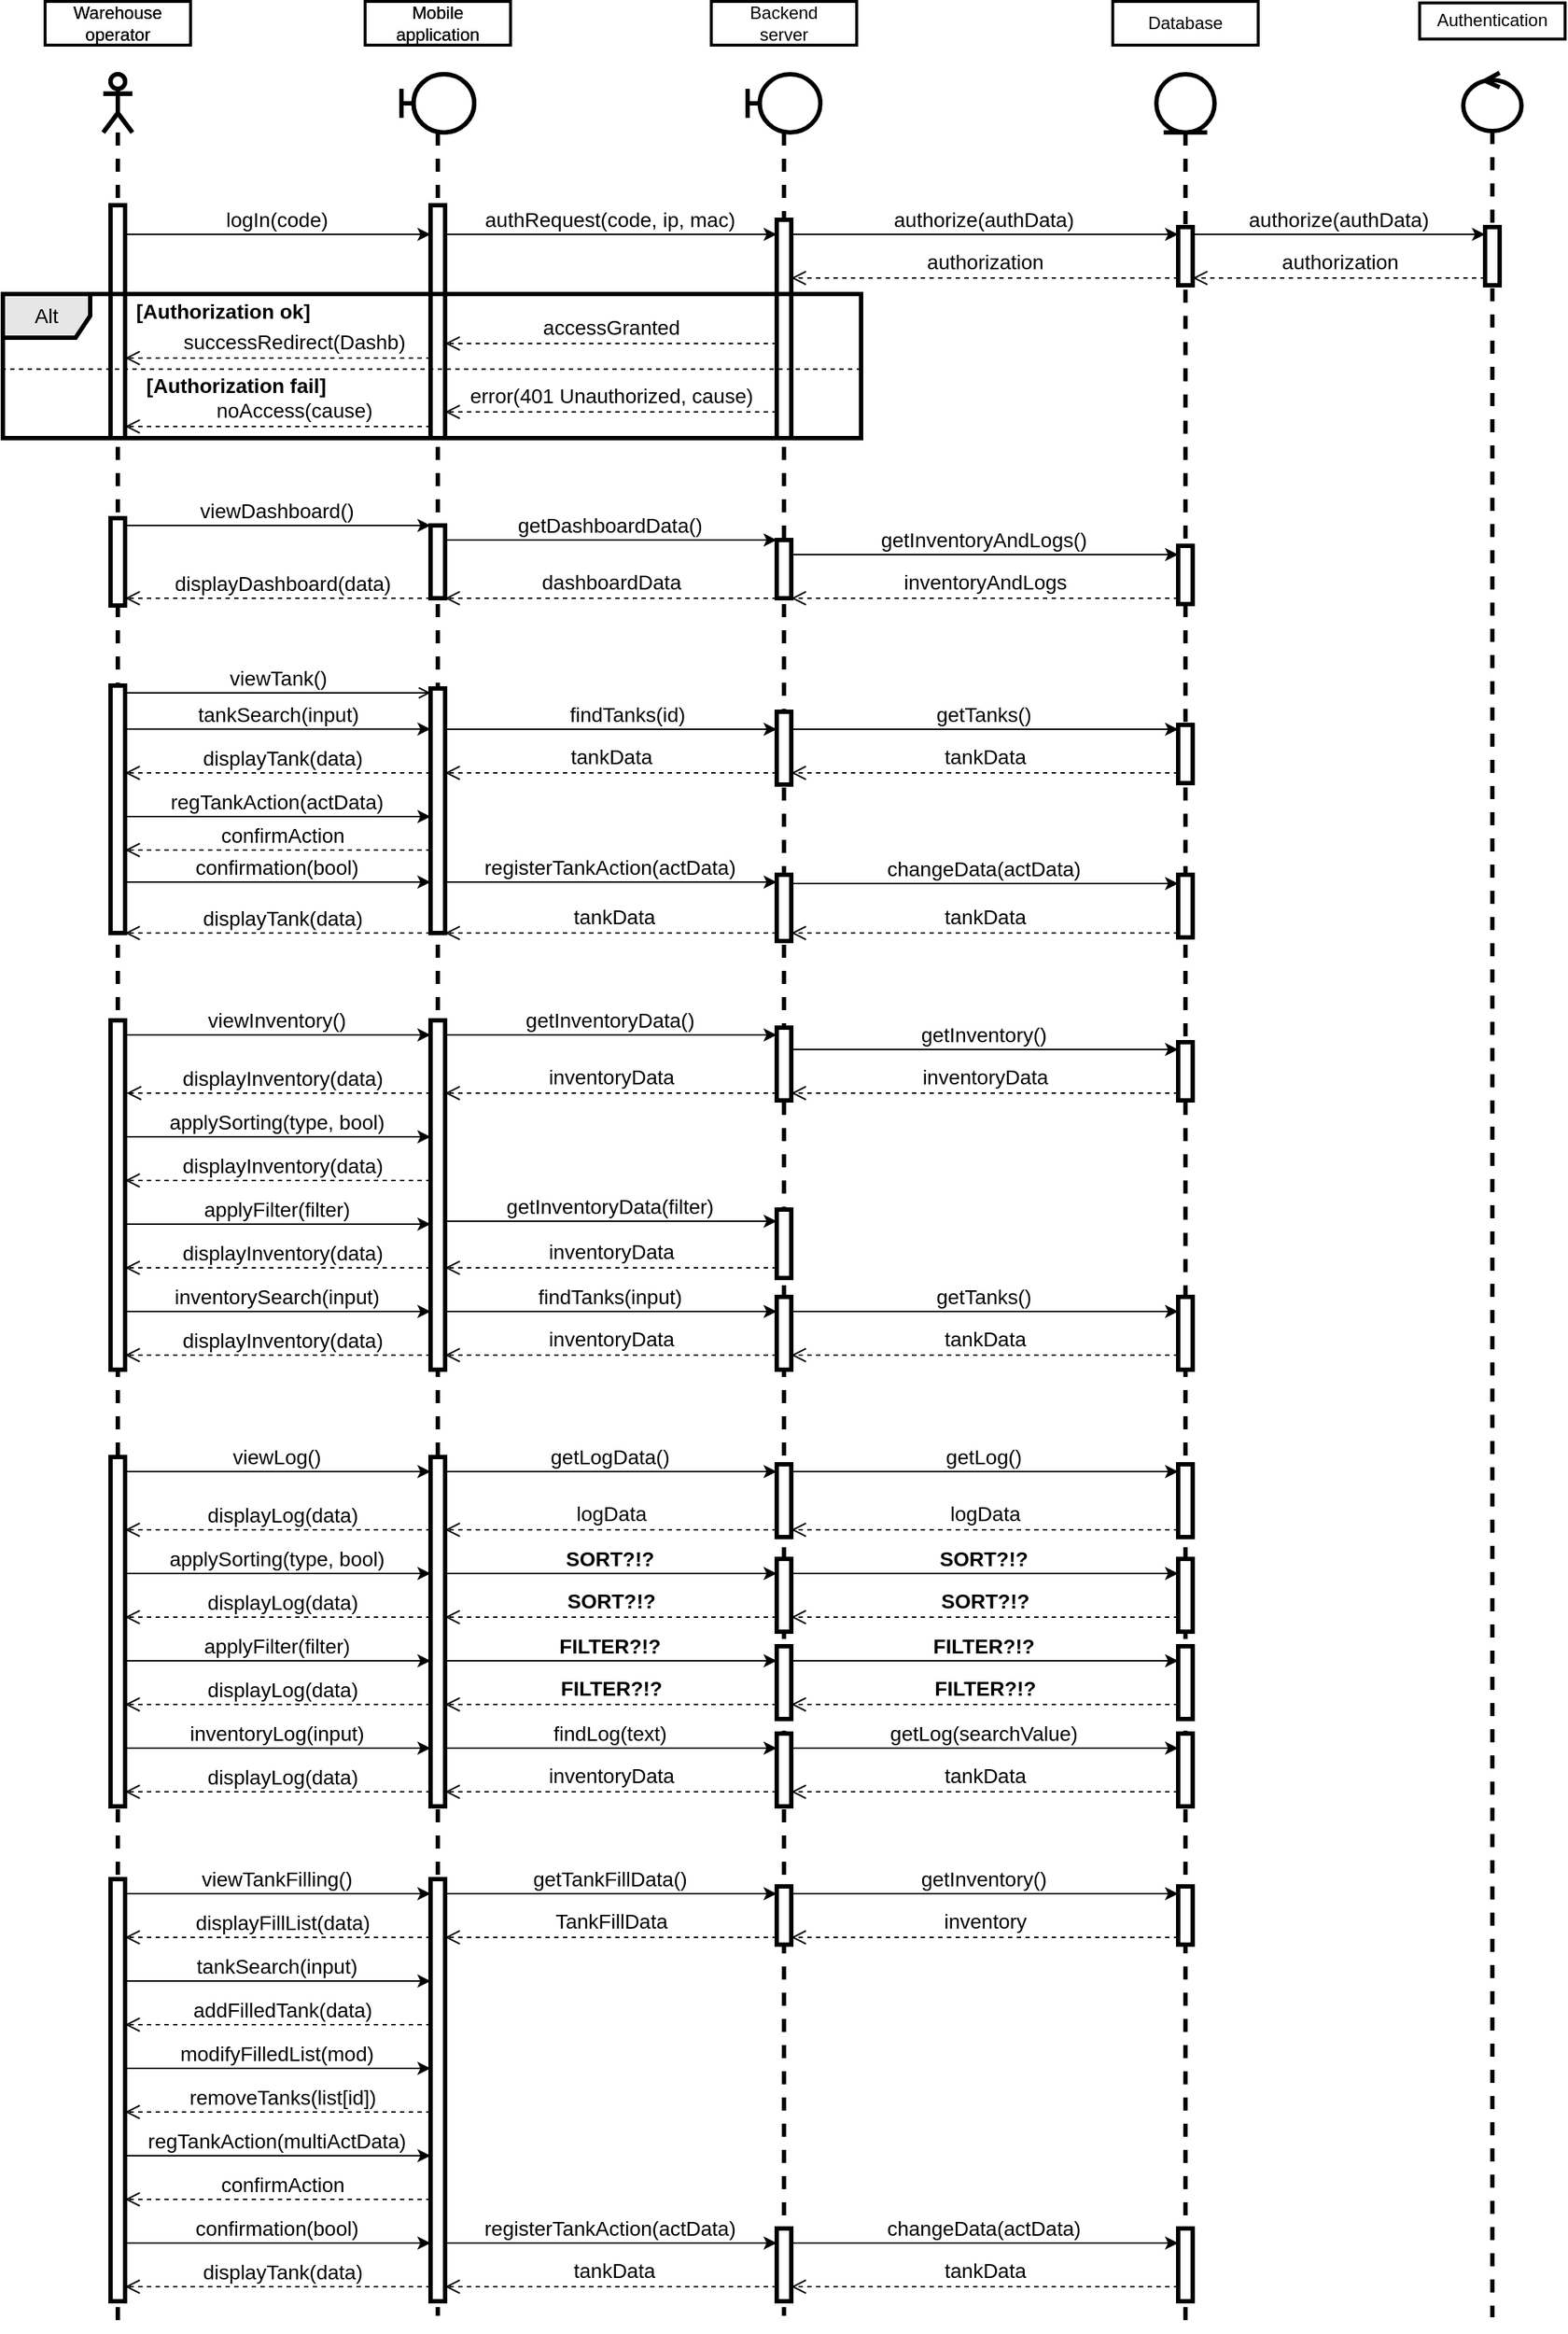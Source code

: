 <mxfile version="20.8.16" type="device"><diagram name="Page-1" id="jzjNUflnzGmElD6d6ICv"><mxGraphModel dx="2083" dy="1235" grid="1" gridSize="10" guides="1" tooltips="1" connect="1" arrows="1" fold="1" page="1" pageScale="1" pageWidth="850" pageHeight="1100" math="0" shadow="0"><root><mxCell id="0"/><mxCell id="1" parent="0"/><mxCell id="m1YjZ6J4lxFPUKNuW389-1" value="" style="shape=umlLifeline;perimeter=lifelinePerimeter;whiteSpace=wrap;html=1;container=0;dropTarget=0;collapsible=0;recursiveResize=0;outlineConnect=0;portConstraint=eastwest;newEdgeStyle={&quot;edgeStyle&quot;:&quot;elbowEdgeStyle&quot;,&quot;elbow&quot;:&quot;vertical&quot;,&quot;curved&quot;:0,&quot;rounded&quot;:0};participant=umlActor;strokeWidth=3;" vertex="1" parent="1"><mxGeometry x="139" y="100" width="20" height="1550" as="geometry"/></mxCell><mxCell id="m1YjZ6J4lxFPUKNuW389-2" value="" style="html=1;points=[];perimeter=orthogonalPerimeter;outlineConnect=0;targetShapes=umlLifeline;portConstraint=eastwest;newEdgeStyle={&quot;edgeStyle&quot;:&quot;elbowEdgeStyle&quot;,&quot;elbow&quot;:&quot;vertical&quot;,&quot;curved&quot;:0,&quot;rounded&quot;:0};strokeWidth=3;fontSize=14;" vertex="1" parent="m1YjZ6J4lxFPUKNuW389-1"><mxGeometry x="5" y="90" width="10" height="160" as="geometry"/></mxCell><mxCell id="m1YjZ6J4lxFPUKNuW389-3" value="" style="html=1;points=[];perimeter=orthogonalPerimeter;outlineConnect=0;targetShapes=umlLifeline;portConstraint=eastwest;newEdgeStyle={&quot;edgeStyle&quot;:&quot;elbowEdgeStyle&quot;,&quot;elbow&quot;:&quot;vertical&quot;,&quot;curved&quot;:0,&quot;rounded&quot;:0};strokeWidth=3;fontSize=14;" vertex="1" parent="m1YjZ6J4lxFPUKNuW389-1"><mxGeometry x="5" y="420" width="10" height="170" as="geometry"/></mxCell><mxCell id="m1YjZ6J4lxFPUKNuW389-4" value="" style="html=1;points=[];perimeter=orthogonalPerimeter;outlineConnect=0;targetShapes=umlLifeline;portConstraint=eastwest;newEdgeStyle={&quot;edgeStyle&quot;:&quot;elbowEdgeStyle&quot;,&quot;elbow&quot;:&quot;vertical&quot;,&quot;curved&quot;:0,&quot;rounded&quot;:0};strokeWidth=3;fontSize=14;" vertex="1" parent="m1YjZ6J4lxFPUKNuW389-1"><mxGeometry x="5" y="1240" width="10" height="290" as="geometry"/></mxCell><mxCell id="m1YjZ6J4lxFPUKNuW389-5" value="Warehouse operator" style="text;html=1;strokeColor=default;fillColor=none;align=center;verticalAlign=middle;whiteSpace=wrap;rounded=0;strokeWidth=2;" vertex="1" parent="1"><mxGeometry x="99" y="50" width="100" height="30" as="geometry"/></mxCell><mxCell id="m1YjZ6J4lxFPUKNuW389-6" value="" style="html=1;points=[];perimeter=orthogonalPerimeter;outlineConnect=0;targetShapes=umlLifeline;portConstraint=eastwest;newEdgeStyle={&quot;edgeStyle&quot;:&quot;elbowEdgeStyle&quot;,&quot;elbow&quot;:&quot;vertical&quot;,&quot;curved&quot;:0,&quot;rounded&quot;:0};strokeWidth=3;fontSize=14;" vertex="1" parent="1"><mxGeometry x="144" y="405" width="10" height="60" as="geometry"/></mxCell><mxCell id="m1YjZ6J4lxFPUKNuW389-7" value="" style="html=1;points=[];perimeter=orthogonalPerimeter;outlineConnect=0;targetShapes=umlLifeline;portConstraint=eastwest;newEdgeStyle={&quot;edgeStyle&quot;:&quot;elbowEdgeStyle&quot;,&quot;elbow&quot;:&quot;vertical&quot;,&quot;curved&quot;:0,&quot;rounded&quot;:0};strokeWidth=3;fontSize=14;" vertex="1" parent="1"><mxGeometry x="144" y="750" width="10" height="240" as="geometry"/></mxCell><mxCell id="m1YjZ6J4lxFPUKNuW389-8" value="" style="html=1;points=[];perimeter=orthogonalPerimeter;outlineConnect=0;targetShapes=umlLifeline;portConstraint=eastwest;newEdgeStyle={&quot;edgeStyle&quot;:&quot;elbowEdgeStyle&quot;,&quot;elbow&quot;:&quot;vertical&quot;,&quot;curved&quot;:0,&quot;rounded&quot;:0};strokeWidth=3;fontSize=14;" vertex="1" parent="1"><mxGeometry x="144" y="1050" width="10" height="240" as="geometry"/></mxCell><mxCell id="m1YjZ6J4lxFPUKNuW389-9" value="" style="shape=umlLifeline;perimeter=lifelinePerimeter;whiteSpace=wrap;html=1;container=0;dropTarget=0;collapsible=0;recursiveResize=0;outlineConnect=0;portConstraint=eastwest;newEdgeStyle={&quot;edgeStyle&quot;:&quot;elbowEdgeStyle&quot;,&quot;elbow&quot;:&quot;vertical&quot;,&quot;curved&quot;:0,&quot;rounded&quot;:0};participant=umlEntity;strokeWidth=3;fontSize=14;" vertex="1" parent="1"><mxGeometry x="863" y="100" width="40" height="1550" as="geometry"/></mxCell><mxCell id="m1YjZ6J4lxFPUKNuW389-10" value="" style="html=1;points=[];perimeter=orthogonalPerimeter;outlineConnect=0;targetShapes=umlLifeline;portConstraint=eastwest;newEdgeStyle={&quot;edgeStyle&quot;:&quot;elbowEdgeStyle&quot;,&quot;elbow&quot;:&quot;vertical&quot;,&quot;curved&quot;:0,&quot;rounded&quot;:0};strokeWidth=3;fontSize=14;" vertex="1" parent="m1YjZ6J4lxFPUKNuW389-9"><mxGeometry x="15" y="1080" width="10" height="50" as="geometry"/></mxCell><mxCell id="m1YjZ6J4lxFPUKNuW389-11" value="" style="endArrow=classic;html=1;rounded=0;fontSize=14;" edge="1" parent="m1YjZ6J4lxFPUKNuW389-9" target="m1YjZ6J4lxFPUKNuW389-10"><mxGeometry width="50" height="50" relative="1" as="geometry"><mxPoint x="-251" y="1090" as="sourcePoint"/><mxPoint x="39" y="1090" as="targetPoint"/><Array as="points"><mxPoint x="-89" y="1090"/></Array></mxGeometry></mxCell><mxCell id="m1YjZ6J4lxFPUKNuW389-12" value="&lt;b&gt;FILTER?!?&lt;/b&gt;" style="edgeLabel;html=1;align=center;verticalAlign=middle;resizable=0;points=[];fontSize=14;" vertex="1" connectable="0" parent="m1YjZ6J4lxFPUKNuW389-11"><mxGeometry x="-0.008" relative="1" as="geometry"><mxPoint y="-10" as="offset"/></mxGeometry></mxCell><mxCell id="m1YjZ6J4lxFPUKNuW389-13" value="&lt;b&gt;FILTER?!?&lt;/b&gt;" style="html=1;verticalAlign=bottom;endArrow=open;dashed=1;endSize=8;edgeStyle=elbowEdgeStyle;elbow=vertical;curved=0;rounded=0;fontSize=14;" edge="1" parent="m1YjZ6J4lxFPUKNuW389-9" source="m1YjZ6J4lxFPUKNuW389-10"><mxGeometry relative="1" as="geometry"><mxPoint x="39" y="1120" as="sourcePoint"/><mxPoint x="-251" y="1120" as="targetPoint"/><Array as="points"><mxPoint x="-59" y="1120"/><mxPoint x="51" y="1113"/><mxPoint x="51" y="1113"/></Array></mxGeometry></mxCell><mxCell id="m1YjZ6J4lxFPUKNuW389-14" value="" style="html=1;points=[];perimeter=orthogonalPerimeter;outlineConnect=0;targetShapes=umlLifeline;portConstraint=eastwest;newEdgeStyle={&quot;edgeStyle&quot;:&quot;elbowEdgeStyle&quot;,&quot;elbow&quot;:&quot;vertical&quot;,&quot;curved&quot;:0,&quot;rounded&quot;:0};strokeWidth=3;fontSize=14;" vertex="1" parent="m1YjZ6J4lxFPUKNuW389-9"><mxGeometry x="15" y="1020" width="10" height="50" as="geometry"/></mxCell><mxCell id="m1YjZ6J4lxFPUKNuW389-15" value="Database" style="text;html=1;strokeColor=default;fillColor=none;align=center;verticalAlign=middle;whiteSpace=wrap;rounded=0;strokeWidth=2;" vertex="1" parent="1"><mxGeometry x="833" y="50" width="100" height="30" as="geometry"/></mxCell><mxCell id="m1YjZ6J4lxFPUKNuW389-16" value="" style="html=1;points=[];perimeter=orthogonalPerimeter;outlineConnect=0;targetShapes=umlLifeline;portConstraint=eastwest;newEdgeStyle={&quot;edgeStyle&quot;:&quot;elbowEdgeStyle&quot;,&quot;elbow&quot;:&quot;vertical&quot;,&quot;curved&quot;:0,&quot;rounded&quot;:0};strokeWidth=3;fontSize=14;" vertex="1" parent="1"><mxGeometry x="878" y="205" width="10" height="40" as="geometry"/></mxCell><mxCell id="m1YjZ6J4lxFPUKNuW389-17" value="" style="html=1;points=[];perimeter=orthogonalPerimeter;outlineConnect=0;targetShapes=umlLifeline;portConstraint=eastwest;newEdgeStyle={&quot;edgeStyle&quot;:&quot;elbowEdgeStyle&quot;,&quot;elbow&quot;:&quot;vertical&quot;,&quot;curved&quot;:0,&quot;rounded&quot;:0};strokeWidth=3;fontSize=14;" vertex="1" parent="1"><mxGeometry x="878" y="424" width="10" height="40" as="geometry"/></mxCell><mxCell id="m1YjZ6J4lxFPUKNuW389-18" value="" style="html=1;points=[];perimeter=orthogonalPerimeter;outlineConnect=0;targetShapes=umlLifeline;portConstraint=eastwest;newEdgeStyle={&quot;edgeStyle&quot;:&quot;elbowEdgeStyle&quot;,&quot;elbow&quot;:&quot;vertical&quot;,&quot;curved&quot;:0,&quot;rounded&quot;:0};strokeWidth=3;fontSize=14;" vertex="1" parent="1"><mxGeometry x="878" y="547" width="10" height="40" as="geometry"/></mxCell><mxCell id="m1YjZ6J4lxFPUKNuW389-19" value="" style="html=1;points=[];perimeter=orthogonalPerimeter;outlineConnect=0;targetShapes=umlLifeline;portConstraint=eastwest;newEdgeStyle={&quot;edgeStyle&quot;:&quot;elbowEdgeStyle&quot;,&quot;elbow&quot;:&quot;vertical&quot;,&quot;curved&quot;:0,&quot;rounded&quot;:0};strokeWidth=3;fontSize=14;" vertex="1" parent="1"><mxGeometry x="878" y="650" width="10" height="43" as="geometry"/></mxCell><mxCell id="m1YjZ6J4lxFPUKNuW389-20" value="" style="html=1;points=[];perimeter=orthogonalPerimeter;outlineConnect=0;targetShapes=umlLifeline;portConstraint=eastwest;newEdgeStyle={&quot;edgeStyle&quot;:&quot;elbowEdgeStyle&quot;,&quot;elbow&quot;:&quot;vertical&quot;,&quot;curved&quot;:0,&quot;rounded&quot;:0};strokeWidth=3;fontSize=14;" vertex="1" parent="1"><mxGeometry x="878" y="765" width="10" height="40" as="geometry"/></mxCell><mxCell id="m1YjZ6J4lxFPUKNuW389-21" value="" style="html=1;points=[];perimeter=orthogonalPerimeter;outlineConnect=0;targetShapes=umlLifeline;portConstraint=eastwest;newEdgeStyle={&quot;edgeStyle&quot;:&quot;elbowEdgeStyle&quot;,&quot;elbow&quot;:&quot;vertical&quot;,&quot;curved&quot;:0,&quot;rounded&quot;:0};strokeWidth=3;fontSize=14;" vertex="1" parent="1"><mxGeometry x="878" y="940" width="10" height="50" as="geometry"/></mxCell><mxCell id="m1YjZ6J4lxFPUKNuW389-22" value="" style="html=1;points=[];perimeter=orthogonalPerimeter;outlineConnect=0;targetShapes=umlLifeline;portConstraint=eastwest;newEdgeStyle={&quot;edgeStyle&quot;:&quot;elbowEdgeStyle&quot;,&quot;elbow&quot;:&quot;vertical&quot;,&quot;curved&quot;:0,&quot;rounded&quot;:0};strokeWidth=3;fontSize=14;" vertex="1" parent="1"><mxGeometry x="878" y="1240" width="10" height="50" as="geometry"/></mxCell><mxCell id="m1YjZ6J4lxFPUKNuW389-23" value="" style="html=1;points=[];perimeter=orthogonalPerimeter;outlineConnect=0;targetShapes=umlLifeline;portConstraint=eastwest;newEdgeStyle={&quot;edgeStyle&quot;:&quot;elbowEdgeStyle&quot;,&quot;elbow&quot;:&quot;vertical&quot;,&quot;curved&quot;:0,&quot;rounded&quot;:0};strokeWidth=3;fontSize=14;" vertex="1" parent="1"><mxGeometry x="878" y="1055" width="10" height="50" as="geometry"/></mxCell><mxCell id="m1YjZ6J4lxFPUKNuW389-24" value="" style="html=1;points=[];perimeter=orthogonalPerimeter;outlineConnect=0;targetShapes=umlLifeline;portConstraint=eastwest;newEdgeStyle={&quot;edgeStyle&quot;:&quot;elbowEdgeStyle&quot;,&quot;elbow&quot;:&quot;vertical&quot;,&quot;curved&quot;:0,&quot;rounded&quot;:0};strokeWidth=3;fontSize=14;" vertex="1" parent="1"><mxGeometry x="878" y="1345" width="10" height="40" as="geometry"/></mxCell><mxCell id="m1YjZ6J4lxFPUKNuW389-25" value="" style="html=1;points=[];perimeter=orthogonalPerimeter;outlineConnect=0;targetShapes=umlLifeline;portConstraint=eastwest;newEdgeStyle={&quot;edgeStyle&quot;:&quot;elbowEdgeStyle&quot;,&quot;elbow&quot;:&quot;vertical&quot;,&quot;curved&quot;:0,&quot;rounded&quot;:0};strokeWidth=3;fontSize=14;" vertex="1" parent="1"><mxGeometry x="878" y="1580" width="10" height="50" as="geometry"/></mxCell><mxCell id="m1YjZ6J4lxFPUKNuW389-26" value="" style="endArrow=classic;html=1;rounded=0;fontSize=14;" edge="1" parent="1" source="m1YjZ6J4lxFPUKNuW389-2" target="m1YjZ6J4lxFPUKNuW389-117"><mxGeometry width="50" height="50" relative="1" as="geometry"><mxPoint x="160" y="200" as="sourcePoint"/><mxPoint x="480" y="410" as="targetPoint"/><Array as="points"><mxPoint x="260" y="210"/></Array></mxGeometry></mxCell><mxCell id="m1YjZ6J4lxFPUKNuW389-27" value="logIn(code)" style="edgeLabel;html=1;align=center;verticalAlign=middle;resizable=0;points=[];fontSize=14;" vertex="1" connectable="0" parent="m1YjZ6J4lxFPUKNuW389-26"><mxGeometry x="-0.008" relative="1" as="geometry"><mxPoint y="-10" as="offset"/></mxGeometry></mxCell><mxCell id="m1YjZ6J4lxFPUKNuW389-28" value="" style="endArrow=classic;html=1;rounded=0;fontSize=14;startArrow=none;startFill=0;" edge="1" parent="1" source="m1YjZ6J4lxFPUKNuW389-75" target="m1YjZ6J4lxFPUKNuW389-16"><mxGeometry width="50" height="50" relative="1" as="geometry"><mxPoint x="555" y="360" as="sourcePoint"/><mxPoint x="945" y="360" as="targetPoint"/><Array as="points"><mxPoint x="850" y="210"/></Array></mxGeometry></mxCell><mxCell id="m1YjZ6J4lxFPUKNuW389-29" value="authorize(authData)" style="edgeLabel;html=1;align=center;verticalAlign=middle;resizable=0;points=[];fontSize=14;" vertex="1" connectable="0" parent="m1YjZ6J4lxFPUKNuW389-28"><mxGeometry x="-0.008" relative="1" as="geometry"><mxPoint y="-10" as="offset"/></mxGeometry></mxCell><mxCell id="m1YjZ6J4lxFPUKNuW389-30" value="" style="endArrow=classic;html=1;rounded=0;fontSize=14;" edge="1" parent="1" source="m1YjZ6J4lxFPUKNuW389-82" target="m1YjZ6J4lxFPUKNuW389-17"><mxGeometry width="50" height="50" relative="1" as="geometry"><mxPoint x="755" y="432" as="sourcePoint"/><mxPoint x="945" y="432" as="targetPoint"/><Array as="points"><mxPoint x="770" y="430"/></Array></mxGeometry></mxCell><mxCell id="m1YjZ6J4lxFPUKNuW389-31" value="getInventoryAndLogs()" style="edgeLabel;html=1;align=center;verticalAlign=middle;resizable=0;points=[];fontSize=14;" vertex="1" connectable="0" parent="m1YjZ6J4lxFPUKNuW389-30"><mxGeometry x="-0.008" relative="1" as="geometry"><mxPoint y="-10" as="offset"/></mxGeometry></mxCell><mxCell id="m1YjZ6J4lxFPUKNuW389-32" value="" style="endArrow=classic;html=1;rounded=0;fontSize=14;" edge="1" parent="1" source="m1YjZ6J4lxFPUKNuW389-6" target="m1YjZ6J4lxFPUKNuW389-118"><mxGeometry width="50" height="50" relative="1" as="geometry"><mxPoint x="155" y="429" as="sourcePoint"/><mxPoint x="350" y="429" as="targetPoint"/><Array as="points"><mxPoint x="260" y="410"/></Array></mxGeometry></mxCell><mxCell id="m1YjZ6J4lxFPUKNuW389-33" value="&lt;div&gt;viewDashboard()&lt;/div&gt;" style="edgeLabel;html=1;align=center;verticalAlign=middle;resizable=0;points=[];fontSize=14;" vertex="1" connectable="0" parent="m1YjZ6J4lxFPUKNuW389-32"><mxGeometry x="-0.008" relative="1" as="geometry"><mxPoint y="-10" as="offset"/></mxGeometry></mxCell><mxCell id="m1YjZ6J4lxFPUKNuW389-34" value="&lt;div&gt;&lt;br&gt;&lt;/div&gt;&lt;div&gt;&lt;br&gt;&lt;/div&gt;" style="html=1;verticalAlign=bottom;endArrow=open;dashed=1;endSize=8;edgeStyle=elbowEdgeStyle;elbow=vertical;curved=0;rounded=0;fontSize=14;" edge="1" parent="1" source="m1YjZ6J4lxFPUKNuW389-118" target="m1YjZ6J4lxFPUKNuW389-6"><mxGeometry relative="1" as="geometry"><mxPoint x="770" y="534" as="sourcePoint"/><mxPoint x="180" y="534" as="targetPoint"/><Array as="points"><mxPoint x="280" y="460"/><mxPoint x="270" y="480"/></Array></mxGeometry></mxCell><mxCell id="m1YjZ6J4lxFPUKNuW389-35" value="displayDashboard(data)" style="edgeLabel;html=1;align=center;verticalAlign=middle;resizable=0;points=[];fontSize=14;" vertex="1" connectable="0" parent="m1YjZ6J4lxFPUKNuW389-34"><mxGeometry x="-0.253" y="-1" relative="1" as="geometry"><mxPoint x="-24" y="-9" as="offset"/></mxGeometry></mxCell><mxCell id="m1YjZ6J4lxFPUKNuW389-36" value="authorization" style="html=1;verticalAlign=bottom;endArrow=open;dashed=1;endSize=8;edgeStyle=elbowEdgeStyle;elbow=vertical;curved=0;rounded=0;fontSize=14;" edge="1" parent="1" source="m1YjZ6J4lxFPUKNuW389-16" target="m1YjZ6J4lxFPUKNuW389-75"><mxGeometry relative="1" as="geometry"><mxPoint x="955" y="270" as="sourcePoint"/><mxPoint x="165" y="270" as="targetPoint"/><Array as="points"><mxPoint x="860" y="240"/></Array></mxGeometry></mxCell><mxCell id="m1YjZ6J4lxFPUKNuW389-37" value="" style="endArrow=open;html=1;rounded=0;fontSize=14;endFill=0;" edge="1" parent="1" target="m1YjZ6J4lxFPUKNuW389-120"><mxGeometry width="50" height="50" relative="1" as="geometry"><mxPoint x="155" y="525.0" as="sourcePoint"/><mxPoint x="345" y="525" as="targetPoint"/></mxGeometry></mxCell><mxCell id="m1YjZ6J4lxFPUKNuW389-38" value="viewTank()" style="edgeLabel;html=1;align=center;verticalAlign=middle;resizable=0;points=[];fontSize=14;" vertex="1" connectable="0" parent="m1YjZ6J4lxFPUKNuW389-37"><mxGeometry x="-0.008" relative="1" as="geometry"><mxPoint y="-10" as="offset"/></mxGeometry></mxCell><mxCell id="m1YjZ6J4lxFPUKNuW389-39" value="" style="endArrow=classic;html=1;rounded=0;fontSize=14;" edge="1" parent="1" source="m1YjZ6J4lxFPUKNuW389-120" target="m1YjZ6J4lxFPUKNuW389-83"><mxGeometry width="50" height="50" relative="1" as="geometry"><mxPoint x="355" y="549.58" as="sourcePoint"/><mxPoint x="745.0" y="549.58" as="targetPoint"/><Array as="points"><mxPoint x="490" y="550"/></Array></mxGeometry></mxCell><mxCell id="m1YjZ6J4lxFPUKNuW389-40" value="findTanks(id)" style="edgeLabel;html=1;align=center;verticalAlign=middle;resizable=0;points=[];fontSize=14;" vertex="1" connectable="0" parent="m1YjZ6J4lxFPUKNuW389-39"><mxGeometry x="-0.008" relative="1" as="geometry"><mxPoint x="12" y="-10" as="offset"/></mxGeometry></mxCell><mxCell id="m1YjZ6J4lxFPUKNuW389-41" value="" style="endArrow=classic;html=1;rounded=0;fontSize=14;" edge="1" parent="1" source="m1YjZ6J4lxFPUKNuW389-83" target="m1YjZ6J4lxFPUKNuW389-18"><mxGeometry width="50" height="50" relative="1" as="geometry"><mxPoint x="755" y="549.58" as="sourcePoint"/><mxPoint x="945.0" y="549.58" as="targetPoint"/><Array as="points"><mxPoint x="680" y="550"/><mxPoint x="750" y="550"/></Array></mxGeometry></mxCell><mxCell id="m1YjZ6J4lxFPUKNuW389-42" value="getTanks()" style="edgeLabel;html=1;align=center;verticalAlign=middle;resizable=0;points=[];fontSize=14;" vertex="1" connectable="0" parent="m1YjZ6J4lxFPUKNuW389-41"><mxGeometry x="-0.008" relative="1" as="geometry"><mxPoint y="-10" as="offset"/></mxGeometry></mxCell><mxCell id="m1YjZ6J4lxFPUKNuW389-43" value="" style="endArrow=classic;html=1;rounded=0;fontSize=14;" edge="1" parent="1" target="m1YjZ6J4lxFPUKNuW389-120"><mxGeometry width="50" height="50" relative="1" as="geometry"><mxPoint x="155" y="549.83" as="sourcePoint"/><mxPoint x="345" y="549.83" as="targetPoint"/></mxGeometry></mxCell><mxCell id="m1YjZ6J4lxFPUKNuW389-44" value="tankSearch(input)" style="edgeLabel;html=1;align=center;verticalAlign=middle;resizable=0;points=[];fontSize=14;" vertex="1" connectable="0" parent="m1YjZ6J4lxFPUKNuW389-43"><mxGeometry x="-0.008" relative="1" as="geometry"><mxPoint y="-10" as="offset"/></mxGeometry></mxCell><mxCell id="m1YjZ6J4lxFPUKNuW389-45" value="tankData" style="html=1;verticalAlign=bottom;endArrow=open;dashed=1;endSize=8;edgeStyle=elbowEdgeStyle;elbow=vertical;curved=0;rounded=0;fontSize=14;" edge="1" parent="1" source="m1YjZ6J4lxFPUKNuW389-84" target="m1YjZ6J4lxFPUKNuW389-120"><mxGeometry x="-0.018" relative="1" as="geometry"><mxPoint x="730" y="670" as="sourcePoint"/><mxPoint x="355" y="670" as="targetPoint"/><Array as="points"><mxPoint x="570" y="690"/></Array><mxPoint as="offset"/></mxGeometry></mxCell><mxCell id="m1YjZ6J4lxFPUKNuW389-46" value="&lt;div&gt;&lt;br&gt;&lt;/div&gt;&lt;div&gt;&lt;br&gt;&lt;/div&gt;" style="html=1;verticalAlign=bottom;endArrow=open;dashed=1;endSize=8;edgeStyle=elbowEdgeStyle;elbow=vertical;curved=0;rounded=0;fontSize=14;" edge="1" parent="1" source="m1YjZ6J4lxFPUKNuW389-120" target="m1YjZ6J4lxFPUKNuW389-3"><mxGeometry relative="1" as="geometry"><mxPoint x="355" y="470" as="sourcePoint"/><mxPoint x="165" y="470" as="targetPoint"/><Array as="points"><mxPoint x="260" y="580"/></Array></mxGeometry></mxCell><mxCell id="m1YjZ6J4lxFPUKNuW389-47" value="displayTank(data)" style="edgeLabel;html=1;align=center;verticalAlign=middle;resizable=0;points=[];fontSize=14;" vertex="1" connectable="0" parent="m1YjZ6J4lxFPUKNuW389-46"><mxGeometry x="-0.253" y="-1" relative="1" as="geometry"><mxPoint x="-24" y="-9" as="offset"/></mxGeometry></mxCell><mxCell id="m1YjZ6J4lxFPUKNuW389-48" value="" style="endArrow=classic;html=1;rounded=0;fontSize=14;" edge="1" parent="1" source="m1YjZ6J4lxFPUKNuW389-3" target="m1YjZ6J4lxFPUKNuW389-120"><mxGeometry width="50" height="50" relative="1" as="geometry"><mxPoint x="155" y="600" as="sourcePoint"/><mxPoint x="345" y="600" as="targetPoint"/><Array as="points"><mxPoint x="260" y="610"/></Array></mxGeometry></mxCell><mxCell id="m1YjZ6J4lxFPUKNuW389-49" value="regTankAction(actData)" style="edgeLabel;html=1;align=center;verticalAlign=middle;resizable=0;points=[];fontSize=14;" vertex="1" connectable="0" parent="m1YjZ6J4lxFPUKNuW389-48"><mxGeometry x="-0.008" relative="1" as="geometry"><mxPoint y="-10" as="offset"/></mxGeometry></mxCell><mxCell id="m1YjZ6J4lxFPUKNuW389-50" value="" style="endArrow=classic;html=1;rounded=0;fontSize=14;" edge="1" parent="1" source="m1YjZ6J4lxFPUKNuW389-120" target="m1YjZ6J4lxFPUKNuW389-84"><mxGeometry width="50" height="50" relative="1" as="geometry"><mxPoint x="355" y="641.5" as="sourcePoint"/><mxPoint x="745" y="641.5" as="targetPoint"/><Array as="points"><mxPoint x="485" y="655"/></Array></mxGeometry></mxCell><mxCell id="m1YjZ6J4lxFPUKNuW389-51" value="registerTankAction(actData)" style="edgeLabel;html=1;align=center;verticalAlign=middle;resizable=0;points=[];fontSize=14;" vertex="1" connectable="0" parent="m1YjZ6J4lxFPUKNuW389-50"><mxGeometry x="-0.008" relative="1" as="geometry"><mxPoint y="-10" as="offset"/></mxGeometry></mxCell><mxCell id="m1YjZ6J4lxFPUKNuW389-52" value="tankData" style="html=1;verticalAlign=bottom;endArrow=open;dashed=1;endSize=8;edgeStyle=elbowEdgeStyle;elbow=vertical;curved=0;rounded=0;fontSize=14;" edge="1" parent="1" source="m1YjZ6J4lxFPUKNuW389-18" target="m1YjZ6J4lxFPUKNuW389-83"><mxGeometry relative="1" as="geometry"><mxPoint x="945.0" y="573" as="sourcePoint"/><mxPoint x="755.0" y="573" as="targetPoint"/><Array as="points"><mxPoint x="780" y="580"/><mxPoint x="890" y="573"/><mxPoint x="890" y="573"/></Array></mxGeometry></mxCell><mxCell id="m1YjZ6J4lxFPUKNuW389-53" value="" style="endArrow=classic;html=1;rounded=0;fontSize=14;" edge="1" parent="1" source="m1YjZ6J4lxFPUKNuW389-84" target="m1YjZ6J4lxFPUKNuW389-19"><mxGeometry width="50" height="50" relative="1" as="geometry"><mxPoint x="755" y="642" as="sourcePoint"/><mxPoint x="910" y="642" as="targetPoint"/><Array as="points"><mxPoint x="717" y="656"/></Array></mxGeometry></mxCell><mxCell id="m1YjZ6J4lxFPUKNuW389-54" value="changeData(actData)" style="edgeLabel;html=1;align=center;verticalAlign=middle;resizable=0;points=[];fontSize=14;" vertex="1" connectable="0" parent="m1YjZ6J4lxFPUKNuW389-53"><mxGeometry x="-0.008" relative="1" as="geometry"><mxPoint y="-10" as="offset"/></mxGeometry></mxCell><mxCell id="m1YjZ6J4lxFPUKNuW389-55" value="&lt;div&gt;&lt;br&gt;&lt;/div&gt;&lt;div&gt;&lt;br&gt;&lt;/div&gt;" style="html=1;verticalAlign=bottom;endArrow=open;dashed=1;endSize=8;edgeStyle=elbowEdgeStyle;elbow=vertical;curved=0;rounded=0;fontSize=14;" edge="1" parent="1" source="m1YjZ6J4lxFPUKNuW389-120" target="m1YjZ6J4lxFPUKNuW389-3"><mxGeometry relative="1" as="geometry"><mxPoint x="364" y="639" as="sourcePoint"/><mxPoint x="155" y="639" as="targetPoint"/><Array as="points"><mxPoint x="269" y="633"/></Array></mxGeometry></mxCell><mxCell id="m1YjZ6J4lxFPUKNuW389-56" value="confirmAction" style="edgeLabel;html=1;align=center;verticalAlign=middle;resizable=0;points=[];fontSize=14;" vertex="1" connectable="0" parent="m1YjZ6J4lxFPUKNuW389-55"><mxGeometry x="-0.253" y="-1" relative="1" as="geometry"><mxPoint x="-24" y="-9" as="offset"/></mxGeometry></mxCell><mxCell id="m1YjZ6J4lxFPUKNuW389-57" value="" style="endArrow=classic;html=1;rounded=0;fontSize=14;" edge="1" parent="1" source="m1YjZ6J4lxFPUKNuW389-3" target="m1YjZ6J4lxFPUKNuW389-120"><mxGeometry width="50" height="50" relative="1" as="geometry"><mxPoint x="155" y="659" as="sourcePoint"/><mxPoint x="364" y="659" as="targetPoint"/><Array as="points"><mxPoint x="262" y="655"/></Array></mxGeometry></mxCell><mxCell id="m1YjZ6J4lxFPUKNuW389-58" value="confirmation(bool)" style="edgeLabel;html=1;align=center;verticalAlign=middle;resizable=0;points=[];fontSize=14;" vertex="1" connectable="0" parent="m1YjZ6J4lxFPUKNuW389-57"><mxGeometry x="-0.008" relative="1" as="geometry"><mxPoint y="-10" as="offset"/></mxGeometry></mxCell><mxCell id="m1YjZ6J4lxFPUKNuW389-59" value="tankData" style="html=1;verticalAlign=bottom;endArrow=open;dashed=1;endSize=8;edgeStyle=elbowEdgeStyle;elbow=vertical;curved=0;rounded=0;fontSize=14;" edge="1" parent="1" source="m1YjZ6J4lxFPUKNuW389-19" target="m1YjZ6J4lxFPUKNuW389-84"><mxGeometry relative="1" as="geometry"><mxPoint x="945" y="668.2" as="sourcePoint"/><mxPoint x="755" y="668.2" as="targetPoint"/><Array as="points"><mxPoint x="780" y="690"/></Array></mxGeometry></mxCell><mxCell id="m1YjZ6J4lxFPUKNuW389-60" value="&lt;div&gt;&lt;br&gt;&lt;/div&gt;&lt;div&gt;&lt;br&gt;&lt;/div&gt;" style="html=1;verticalAlign=bottom;endArrow=open;dashed=1;endSize=8;edgeStyle=elbowEdgeStyle;elbow=vertical;curved=0;rounded=0;fontSize=14;" edge="1" parent="1" source="m1YjZ6J4lxFPUKNuW389-120" target="m1YjZ6J4lxFPUKNuW389-3"><mxGeometry relative="1" as="geometry"><mxPoint x="364" y="688.0" as="sourcePoint"/><mxPoint x="154" y="688.0" as="targetPoint"/><Array as="points"><mxPoint x="270" y="690"/></Array></mxGeometry></mxCell><mxCell id="m1YjZ6J4lxFPUKNuW389-61" value="displayTank(data)" style="edgeLabel;html=1;align=center;verticalAlign=middle;resizable=0;points=[];fontSize=14;" vertex="1" connectable="0" parent="m1YjZ6J4lxFPUKNuW389-60"><mxGeometry x="-0.253" y="-1" relative="1" as="geometry"><mxPoint x="-24" y="-9" as="offset"/></mxGeometry></mxCell><mxCell id="m1YjZ6J4lxFPUKNuW389-62" value="inventoryAndLogs" style="html=1;verticalAlign=bottom;endArrow=open;dashed=1;endSize=8;edgeStyle=elbowEdgeStyle;elbow=vertical;curved=0;rounded=0;fontSize=14;" edge="1" parent="1" source="m1YjZ6J4lxFPUKNuW389-17" target="m1YjZ6J4lxFPUKNuW389-82"><mxGeometry relative="1" as="geometry"><mxPoint x="860" y="490" as="sourcePoint"/><mxPoint x="650" y="500" as="targetPoint"/><Array as="points"><mxPoint x="780" y="460"/></Array></mxGeometry></mxCell><mxCell id="m1YjZ6J4lxFPUKNuW389-63" value="" style="endArrow=classic;html=1;rounded=0;fontSize=14;" edge="1" parent="1" source="m1YjZ6J4lxFPUKNuW389-7" target="m1YjZ6J4lxFPUKNuW389-119"><mxGeometry width="50" height="50" relative="1" as="geometry"><mxPoint x="155" y="769" as="sourcePoint"/><mxPoint x="350" y="769" as="targetPoint"/><Array as="points"><mxPoint x="260" y="760"/></Array></mxGeometry></mxCell><mxCell id="m1YjZ6J4lxFPUKNuW389-64" value="viewInventory()" style="edgeLabel;html=1;align=center;verticalAlign=middle;resizable=0;points=[];fontSize=14;" vertex="1" connectable="0" parent="m1YjZ6J4lxFPUKNuW389-63"><mxGeometry x="-0.008" relative="1" as="geometry"><mxPoint y="-10" as="offset"/></mxGeometry></mxCell><mxCell id="m1YjZ6J4lxFPUKNuW389-65" value="&lt;div&gt;&lt;br&gt;&lt;/div&gt;&lt;div&gt;&lt;br&gt;&lt;/div&gt;" style="html=1;verticalAlign=bottom;endArrow=open;dashed=1;endSize=8;edgeStyle=elbowEdgeStyle;elbow=vertical;curved=0;rounded=0;fontSize=14;" edge="1" parent="1" source="m1YjZ6J4lxFPUKNuW389-119"><mxGeometry relative="1" as="geometry"><mxPoint x="345" y="800" as="sourcePoint"/><mxPoint x="155" y="800.0" as="targetPoint"/></mxGeometry></mxCell><mxCell id="m1YjZ6J4lxFPUKNuW389-66" value="displayInventory(data)" style="edgeLabel;html=1;align=center;verticalAlign=middle;resizable=0;points=[];fontSize=14;" vertex="1" connectable="0" parent="m1YjZ6J4lxFPUKNuW389-65"><mxGeometry x="-0.253" y="-1" relative="1" as="geometry"><mxPoint x="-24" y="-9" as="offset"/></mxGeometry></mxCell><mxCell id="m1YjZ6J4lxFPUKNuW389-67" value="inventoryData" style="html=1;verticalAlign=bottom;endArrow=open;dashed=1;endSize=8;edgeStyle=elbowEdgeStyle;elbow=vertical;curved=0;rounded=0;fontSize=14;" edge="1" parent="1" source="m1YjZ6J4lxFPUKNuW389-20" target="m1YjZ6J4lxFPUKNuW389-85"><mxGeometry relative="1" as="geometry"><mxPoint x="945" y="797" as="sourcePoint"/><mxPoint x="755" y="797" as="targetPoint"/><Array as="points"><mxPoint x="860" y="800"/></Array></mxGeometry></mxCell><mxCell id="m1YjZ6J4lxFPUKNuW389-68" value="" style="endArrow=classic;html=1;rounded=0;fontSize=14;startArrow=none;startFill=0;" edge="1" parent="1" source="m1YjZ6J4lxFPUKNuW389-16" target="m1YjZ6J4lxFPUKNuW389-123"><mxGeometry width="50" height="50" relative="1" as="geometry"><mxPoint x="955" y="224.6" as="sourcePoint"/><mxPoint x="1265" y="210" as="targetPoint"/><Array as="points"><mxPoint x="1030" y="210"/></Array></mxGeometry></mxCell><mxCell id="m1YjZ6J4lxFPUKNuW389-69" value="authorize(authData)" style="edgeLabel;html=1;align=center;verticalAlign=middle;resizable=0;points=[];fontSize=14;" vertex="1" connectable="0" parent="m1YjZ6J4lxFPUKNuW389-68"><mxGeometry x="-0.008" relative="1" as="geometry"><mxPoint y="-10" as="offset"/></mxGeometry></mxCell><mxCell id="m1YjZ6J4lxFPUKNuW389-70" value="authorization" style="html=1;verticalAlign=bottom;endArrow=open;dashed=1;endSize=8;edgeStyle=elbowEdgeStyle;elbow=vertical;curved=0;rounded=0;fontSize=14;" edge="1" parent="1" source="m1YjZ6J4lxFPUKNuW389-123" target="m1YjZ6J4lxFPUKNuW389-16"><mxGeometry relative="1" as="geometry"><mxPoint x="1270" y="230" as="sourcePoint"/><mxPoint x="765" y="250" as="targetPoint"/><Array as="points"><mxPoint x="989" y="240"/></Array></mxGeometry></mxCell><mxCell id="m1YjZ6J4lxFPUKNuW389-71" value="" style="endArrow=classic;html=1;rounded=0;fontSize=14;" edge="1" parent="1" source="m1YjZ6J4lxFPUKNuW389-85" target="m1YjZ6J4lxFPUKNuW389-20"><mxGeometry width="50" height="50" relative="1" as="geometry"><mxPoint x="755" y="772" as="sourcePoint"/><mxPoint x="945" y="770" as="targetPoint"/><Array as="points"><mxPoint x="780" y="770"/></Array></mxGeometry></mxCell><mxCell id="m1YjZ6J4lxFPUKNuW389-72" value="getInventory()" style="edgeLabel;html=1;align=center;verticalAlign=middle;resizable=0;points=[];fontSize=14;" vertex="1" connectable="0" parent="m1YjZ6J4lxFPUKNuW389-71"><mxGeometry x="-0.008" relative="1" as="geometry"><mxPoint y="-10" as="offset"/></mxGeometry></mxCell><mxCell id="m1YjZ6J4lxFPUKNuW389-73" value="inventoryData" style="html=1;verticalAlign=bottom;endArrow=open;dashed=1;endSize=8;edgeStyle=elbowEdgeStyle;elbow=vertical;curved=0;rounded=0;fontSize=14;" edge="1" parent="1" source="m1YjZ6J4lxFPUKNuW389-85" target="m1YjZ6J4lxFPUKNuW389-119"><mxGeometry relative="1" as="geometry"><mxPoint x="745" y="800" as="sourcePoint"/><mxPoint x="355" y="800" as="targetPoint"/><Array as="points"><mxPoint x="490" y="800"/></Array></mxGeometry></mxCell><mxCell id="m1YjZ6J4lxFPUKNuW389-74" value="" style="shape=umlLifeline;perimeter=lifelinePerimeter;whiteSpace=wrap;html=1;container=0;dropTarget=0;collapsible=0;recursiveResize=0;outlineConnect=0;portConstraint=eastwest;newEdgeStyle={&quot;edgeStyle&quot;:&quot;elbowEdgeStyle&quot;,&quot;elbow&quot;:&quot;vertical&quot;,&quot;curved&quot;:0,&quot;rounded&quot;:0};participant=umlBoundary;strokeWidth=3;" vertex="1" parent="1"><mxGeometry x="582" y="100" width="50" height="1540" as="geometry"/></mxCell><mxCell id="m1YjZ6J4lxFPUKNuW389-75" value="" style="html=1;points=[];perimeter=orthogonalPerimeter;outlineConnect=0;targetShapes=umlLifeline;portConstraint=eastwest;newEdgeStyle={&quot;edgeStyle&quot;:&quot;elbowEdgeStyle&quot;,&quot;elbow&quot;:&quot;vertical&quot;,&quot;curved&quot;:0,&quot;rounded&quot;:0};strokeWidth=3;fontSize=14;" vertex="1" parent="m1YjZ6J4lxFPUKNuW389-74"><mxGeometry x="20" y="100" width="10" height="150" as="geometry"/></mxCell><mxCell id="m1YjZ6J4lxFPUKNuW389-76" value="" style="html=1;points=[];perimeter=orthogonalPerimeter;outlineConnect=0;targetShapes=umlLifeline;portConstraint=eastwest;newEdgeStyle={&quot;edgeStyle&quot;:&quot;elbowEdgeStyle&quot;,&quot;elbow&quot;:&quot;vertical&quot;,&quot;curved&quot;:0,&quot;rounded&quot;:0};strokeWidth=3;fontSize=14;" vertex="1" parent="m1YjZ6J4lxFPUKNuW389-74"><mxGeometry x="20" y="840" width="10" height="50" as="geometry"/></mxCell><mxCell id="m1YjZ6J4lxFPUKNuW389-77" value="" style="html=1;points=[];perimeter=orthogonalPerimeter;outlineConnect=0;targetShapes=umlLifeline;portConstraint=eastwest;newEdgeStyle={&quot;edgeStyle&quot;:&quot;elbowEdgeStyle&quot;,&quot;elbow&quot;:&quot;vertical&quot;,&quot;curved&quot;:0,&quot;rounded&quot;:0};strokeWidth=3;fontSize=14;" vertex="1" parent="m1YjZ6J4lxFPUKNuW389-74"><mxGeometry x="20" y="955" width="10" height="50" as="geometry"/></mxCell><mxCell id="m1YjZ6J4lxFPUKNuW389-78" value="" style="html=1;points=[];perimeter=orthogonalPerimeter;outlineConnect=0;targetShapes=umlLifeline;portConstraint=eastwest;newEdgeStyle={&quot;edgeStyle&quot;:&quot;elbowEdgeStyle&quot;,&quot;elbow&quot;:&quot;vertical&quot;,&quot;curved&quot;:0,&quot;rounded&quot;:0};strokeWidth=3;fontSize=14;" vertex="1" parent="m1YjZ6J4lxFPUKNuW389-74"><mxGeometry x="20" y="1140" width="10" height="50" as="geometry"/></mxCell><mxCell id="m1YjZ6J4lxFPUKNuW389-79" value="" style="html=1;points=[];perimeter=orthogonalPerimeter;outlineConnect=0;targetShapes=umlLifeline;portConstraint=eastwest;newEdgeStyle={&quot;edgeStyle&quot;:&quot;elbowEdgeStyle&quot;,&quot;elbow&quot;:&quot;vertical&quot;,&quot;curved&quot;:0,&quot;rounded&quot;:0};strokeWidth=3;fontSize=14;" vertex="1" parent="m1YjZ6J4lxFPUKNuW389-74"><mxGeometry x="20" y="1080" width="10" height="50" as="geometry"/></mxCell><mxCell id="m1YjZ6J4lxFPUKNuW389-80" value="" style="html=1;points=[];perimeter=orthogonalPerimeter;outlineConnect=0;targetShapes=umlLifeline;portConstraint=eastwest;newEdgeStyle={&quot;edgeStyle&quot;:&quot;elbowEdgeStyle&quot;,&quot;elbow&quot;:&quot;vertical&quot;,&quot;curved&quot;:0,&quot;rounded&quot;:0};strokeWidth=3;fontSize=14;" vertex="1" parent="m1YjZ6J4lxFPUKNuW389-74"><mxGeometry x="20" y="1020" width="10" height="50" as="geometry"/></mxCell><mxCell id="m1YjZ6J4lxFPUKNuW389-81" value="&lt;div&gt;Backend&lt;/div&gt;&lt;div&gt;server&lt;br&gt;&lt;/div&gt;" style="text;html=1;strokeColor=default;fillColor=none;align=center;verticalAlign=middle;whiteSpace=wrap;rounded=0;strokeWidth=2;" vertex="1" parent="1"><mxGeometry x="557" y="50" width="100" height="30" as="geometry"/></mxCell><mxCell id="m1YjZ6J4lxFPUKNuW389-82" value="" style="html=1;points=[];perimeter=orthogonalPerimeter;outlineConnect=0;targetShapes=umlLifeline;portConstraint=eastwest;newEdgeStyle={&quot;edgeStyle&quot;:&quot;elbowEdgeStyle&quot;,&quot;elbow&quot;:&quot;vertical&quot;,&quot;curved&quot;:0,&quot;rounded&quot;:0};strokeWidth=3;fontSize=14;" vertex="1" parent="1"><mxGeometry x="602" y="420" width="10" height="40" as="geometry"/></mxCell><mxCell id="m1YjZ6J4lxFPUKNuW389-83" value="" style="html=1;points=[];perimeter=orthogonalPerimeter;outlineConnect=0;targetShapes=umlLifeline;portConstraint=eastwest;newEdgeStyle={&quot;edgeStyle&quot;:&quot;elbowEdgeStyle&quot;,&quot;elbow&quot;:&quot;vertical&quot;,&quot;curved&quot;:0,&quot;rounded&quot;:0};strokeWidth=3;fontSize=14;" vertex="1" parent="1"><mxGeometry x="602" y="538" width="10" height="50" as="geometry"/></mxCell><mxCell id="m1YjZ6J4lxFPUKNuW389-84" value="" style="html=1;points=[];perimeter=orthogonalPerimeter;outlineConnect=0;targetShapes=umlLifeline;portConstraint=eastwest;newEdgeStyle={&quot;edgeStyle&quot;:&quot;elbowEdgeStyle&quot;,&quot;elbow&quot;:&quot;vertical&quot;,&quot;curved&quot;:0,&quot;rounded&quot;:0};strokeWidth=3;fontSize=14;" vertex="1" parent="1"><mxGeometry x="602" y="650" width="10" height="45.5" as="geometry"/></mxCell><mxCell id="m1YjZ6J4lxFPUKNuW389-85" value="" style="html=1;points=[];perimeter=orthogonalPerimeter;outlineConnect=0;targetShapes=umlLifeline;portConstraint=eastwest;newEdgeStyle={&quot;edgeStyle&quot;:&quot;elbowEdgeStyle&quot;,&quot;elbow&quot;:&quot;vertical&quot;,&quot;curved&quot;:0,&quot;rounded&quot;:0};strokeWidth=3;fontSize=14;" vertex="1" parent="1"><mxGeometry x="602" y="755" width="10" height="50" as="geometry"/></mxCell><mxCell id="m1YjZ6J4lxFPUKNuW389-86" value="" style="html=1;points=[];perimeter=orthogonalPerimeter;outlineConnect=0;targetShapes=umlLifeline;portConstraint=eastwest;newEdgeStyle={&quot;edgeStyle&quot;:&quot;elbowEdgeStyle&quot;,&quot;elbow&quot;:&quot;vertical&quot;,&quot;curved&quot;:0,&quot;rounded&quot;:0};strokeWidth=3;fontSize=14;" vertex="1" parent="1"><mxGeometry x="602" y="880" width="10" height="47" as="geometry"/></mxCell><mxCell id="m1YjZ6J4lxFPUKNuW389-87" value="" style="html=1;points=[];perimeter=orthogonalPerimeter;outlineConnect=0;targetShapes=umlLifeline;portConstraint=eastwest;newEdgeStyle={&quot;edgeStyle&quot;:&quot;elbowEdgeStyle&quot;,&quot;elbow&quot;:&quot;vertical&quot;,&quot;curved&quot;:0,&quot;rounded&quot;:0};strokeWidth=3;fontSize=14;" vertex="1" parent="1"><mxGeometry x="602" y="1345" width="10" height="40" as="geometry"/></mxCell><mxCell id="m1YjZ6J4lxFPUKNuW389-88" value="" style="html=1;points=[];perimeter=orthogonalPerimeter;outlineConnect=0;targetShapes=umlLifeline;portConstraint=eastwest;newEdgeStyle={&quot;edgeStyle&quot;:&quot;elbowEdgeStyle&quot;,&quot;elbow&quot;:&quot;vertical&quot;,&quot;curved&quot;:0,&quot;rounded&quot;:0};strokeWidth=3;fontSize=14;" vertex="1" parent="1"><mxGeometry x="602" y="1580" width="10" height="50" as="geometry"/></mxCell><mxCell id="m1YjZ6J4lxFPUKNuW389-89" value="" style="shape=umlLifeline;perimeter=lifelinePerimeter;whiteSpace=wrap;html=1;container=0;dropTarget=0;collapsible=0;recursiveResize=0;outlineConnect=0;portConstraint=eastwest;newEdgeStyle={&quot;edgeStyle&quot;:&quot;elbowEdgeStyle&quot;,&quot;elbow&quot;:&quot;vertical&quot;,&quot;curved&quot;:0,&quot;rounded&quot;:0};participant=umlActor;strokeWidth=3;" vertex="1" parent="1"><mxGeometry x="139" y="100" width="20" height="1550" as="geometry"/></mxCell><mxCell id="m1YjZ6J4lxFPUKNuW389-90" value="" style="html=1;points=[];perimeter=orthogonalPerimeter;outlineConnect=0;targetShapes=umlLifeline;portConstraint=eastwest;newEdgeStyle={&quot;edgeStyle&quot;:&quot;elbowEdgeStyle&quot;,&quot;elbow&quot;:&quot;vertical&quot;,&quot;curved&quot;:0,&quot;rounded&quot;:0};strokeWidth=3;fontSize=14;" vertex="1" parent="m1YjZ6J4lxFPUKNuW389-89"><mxGeometry x="5" y="90" width="10" height="160" as="geometry"/></mxCell><mxCell id="m1YjZ6J4lxFPUKNuW389-91" value="" style="html=1;points=[];perimeter=orthogonalPerimeter;outlineConnect=0;targetShapes=umlLifeline;portConstraint=eastwest;newEdgeStyle={&quot;edgeStyle&quot;:&quot;elbowEdgeStyle&quot;,&quot;elbow&quot;:&quot;vertical&quot;,&quot;curved&quot;:0,&quot;rounded&quot;:0};strokeWidth=3;fontSize=14;" vertex="1" parent="m1YjZ6J4lxFPUKNuW389-89"><mxGeometry x="5" y="420" width="10" height="170" as="geometry"/></mxCell><mxCell id="m1YjZ6J4lxFPUKNuW389-92" value="" style="html=1;points=[];perimeter=orthogonalPerimeter;outlineConnect=0;targetShapes=umlLifeline;portConstraint=eastwest;newEdgeStyle={&quot;edgeStyle&quot;:&quot;elbowEdgeStyle&quot;,&quot;elbow&quot;:&quot;vertical&quot;,&quot;curved&quot;:0,&quot;rounded&quot;:0};strokeWidth=3;fontSize=14;" vertex="1" parent="m1YjZ6J4lxFPUKNuW389-89"><mxGeometry x="5" y="1240" width="10" height="290" as="geometry"/></mxCell><mxCell id="m1YjZ6J4lxFPUKNuW389-93" value="Warehouse operator" style="text;html=1;strokeColor=default;fillColor=none;align=center;verticalAlign=middle;whiteSpace=wrap;rounded=0;strokeWidth=2;" vertex="1" parent="1"><mxGeometry x="99" y="50" width="100" height="30" as="geometry"/></mxCell><mxCell id="m1YjZ6J4lxFPUKNuW389-94" value="" style="html=1;points=[];perimeter=orthogonalPerimeter;outlineConnect=0;targetShapes=umlLifeline;portConstraint=eastwest;newEdgeStyle={&quot;edgeStyle&quot;:&quot;elbowEdgeStyle&quot;,&quot;elbow&quot;:&quot;vertical&quot;,&quot;curved&quot;:0,&quot;rounded&quot;:0};strokeWidth=3;fontSize=14;" vertex="1" parent="1"><mxGeometry x="144" y="405" width="10" height="60" as="geometry"/></mxCell><mxCell id="m1YjZ6J4lxFPUKNuW389-95" value="" style="html=1;points=[];perimeter=orthogonalPerimeter;outlineConnect=0;targetShapes=umlLifeline;portConstraint=eastwest;newEdgeStyle={&quot;edgeStyle&quot;:&quot;elbowEdgeStyle&quot;,&quot;elbow&quot;:&quot;vertical&quot;,&quot;curved&quot;:0,&quot;rounded&quot;:0};strokeWidth=3;fontSize=14;" vertex="1" parent="1"><mxGeometry x="144" y="750" width="10" height="240" as="geometry"/></mxCell><mxCell id="m1YjZ6J4lxFPUKNuW389-96" value="" style="html=1;points=[];perimeter=orthogonalPerimeter;outlineConnect=0;targetShapes=umlLifeline;portConstraint=eastwest;newEdgeStyle={&quot;edgeStyle&quot;:&quot;elbowEdgeStyle&quot;,&quot;elbow&quot;:&quot;vertical&quot;,&quot;curved&quot;:0,&quot;rounded&quot;:0};strokeWidth=3;fontSize=14;" vertex="1" parent="1"><mxGeometry x="144" y="1050" width="10" height="240" as="geometry"/></mxCell><mxCell id="m1YjZ6J4lxFPUKNuW389-97" value="" style="shape=umlLifeline;perimeter=lifelinePerimeter;whiteSpace=wrap;html=1;container=0;dropTarget=0;collapsible=0;recursiveResize=0;outlineConnect=0;portConstraint=eastwest;newEdgeStyle={&quot;edgeStyle&quot;:&quot;elbowEdgeStyle&quot;,&quot;elbow&quot;:&quot;vertical&quot;,&quot;curved&quot;:0,&quot;rounded&quot;:0};participant=umlBoundary;strokeWidth=3;" vertex="1" parent="1"><mxGeometry x="344" y="100" width="50" height="1540" as="geometry"/></mxCell><mxCell id="m1YjZ6J4lxFPUKNuW389-98" value="" style="html=1;points=[];perimeter=orthogonalPerimeter;outlineConnect=0;targetShapes=umlLifeline;portConstraint=eastwest;newEdgeStyle={&quot;edgeStyle&quot;:&quot;elbowEdgeStyle&quot;,&quot;elbow&quot;:&quot;vertical&quot;,&quot;curved&quot;:0,&quot;rounded&quot;:0};strokeWidth=3;fontSize=14;" vertex="1" parent="m1YjZ6J4lxFPUKNuW389-97"><mxGeometry x="20" y="950" width="10" height="240" as="geometry"/></mxCell><mxCell id="m1YjZ6J4lxFPUKNuW389-99" value="&lt;div&gt;Mobile&lt;/div&gt;&lt;div&gt;application&lt;/div&gt;" style="text;html=1;strokeColor=default;fillColor=none;align=center;verticalAlign=middle;whiteSpace=wrap;rounded=0;strokeWidth=2;" vertex="1" parent="1"><mxGeometry x="319" y="50" width="100" height="30" as="geometry"/></mxCell><mxCell id="m1YjZ6J4lxFPUKNuW389-100" value="" style="html=1;points=[];perimeter=orthogonalPerimeter;outlineConnect=0;targetShapes=umlLifeline;portConstraint=eastwest;newEdgeStyle={&quot;edgeStyle&quot;:&quot;elbowEdgeStyle&quot;,&quot;elbow&quot;:&quot;vertical&quot;,&quot;curved&quot;:0,&quot;rounded&quot;:0};strokeWidth=3;fontSize=14;" vertex="1" parent="1"><mxGeometry x="364" y="190" width="10" height="160" as="geometry"/></mxCell><mxCell id="m1YjZ6J4lxFPUKNuW389-101" value="" style="html=1;points=[];perimeter=orthogonalPerimeter;outlineConnect=0;targetShapes=umlLifeline;portConstraint=eastwest;newEdgeStyle={&quot;edgeStyle&quot;:&quot;elbowEdgeStyle&quot;,&quot;elbow&quot;:&quot;vertical&quot;,&quot;curved&quot;:0,&quot;rounded&quot;:0};strokeWidth=3;fontSize=14;" vertex="1" parent="1"><mxGeometry x="364" y="410" width="10" height="50" as="geometry"/></mxCell><mxCell id="m1YjZ6J4lxFPUKNuW389-102" value="" style="html=1;points=[];perimeter=orthogonalPerimeter;outlineConnect=0;targetShapes=umlLifeline;portConstraint=eastwest;newEdgeStyle={&quot;edgeStyle&quot;:&quot;elbowEdgeStyle&quot;,&quot;elbow&quot;:&quot;vertical&quot;,&quot;curved&quot;:0,&quot;rounded&quot;:0};strokeWidth=3;fontSize=14;" vertex="1" parent="1"><mxGeometry x="364" y="750" width="10" height="240" as="geometry"/></mxCell><mxCell id="m1YjZ6J4lxFPUKNuW389-103" value="" style="html=1;points=[];perimeter=orthogonalPerimeter;outlineConnect=0;targetShapes=umlLifeline;portConstraint=eastwest;newEdgeStyle={&quot;edgeStyle&quot;:&quot;elbowEdgeStyle&quot;,&quot;elbow&quot;:&quot;vertical&quot;,&quot;curved&quot;:0,&quot;rounded&quot;:0};strokeWidth=3;fontSize=14;" vertex="1" parent="1"><mxGeometry x="364" y="522" width="10" height="168" as="geometry"/></mxCell><mxCell id="m1YjZ6J4lxFPUKNuW389-104" value="" style="html=1;points=[];perimeter=orthogonalPerimeter;outlineConnect=0;targetShapes=umlLifeline;portConstraint=eastwest;newEdgeStyle={&quot;edgeStyle&quot;:&quot;elbowEdgeStyle&quot;,&quot;elbow&quot;:&quot;vertical&quot;,&quot;curved&quot;:0,&quot;rounded&quot;:0};strokeWidth=3;fontSize=14;" vertex="1" parent="1"><mxGeometry x="364" y="1340" width="10" height="290" as="geometry"/></mxCell><mxCell id="m1YjZ6J4lxFPUKNuW389-105" value="" style="endArrow=classic;html=1;rounded=0;fontSize=14;" edge="1" parent="1" source="m1YjZ6J4lxFPUKNuW389-117" target="m1YjZ6J4lxFPUKNuW389-75"><mxGeometry width="50" height="50" relative="1" as="geometry"><mxPoint x="165" y="210" as="sourcePoint"/><mxPoint x="359" y="210" as="targetPoint"/><Array as="points"><mxPoint x="560" y="210"/></Array></mxGeometry></mxCell><mxCell id="m1YjZ6J4lxFPUKNuW389-106" value="authRequest(code, ip, mac)" style="edgeLabel;html=1;align=center;verticalAlign=middle;resizable=0;points=[];fontSize=14;" vertex="1" connectable="0" parent="m1YjZ6J4lxFPUKNuW389-105"><mxGeometry x="-0.008" relative="1" as="geometry"><mxPoint y="-10" as="offset"/></mxGeometry></mxCell><mxCell id="m1YjZ6J4lxFPUKNuW389-107" value="error(401 Unauthorized, cause)" style="html=1;verticalAlign=bottom;endArrow=open;dashed=1;endSize=8;edgeStyle=elbowEdgeStyle;elbow=vertical;curved=0;rounded=0;fontSize=14;" edge="1" parent="1"><mxGeometry relative="1" as="geometry"><mxPoint x="602.0" y="332" as="sourcePoint"/><mxPoint x="374" y="332" as="targetPoint"/><Array as="points"><mxPoint x="580" y="332"/></Array></mxGeometry></mxCell><mxCell id="m1YjZ6J4lxFPUKNuW389-108" value="accessGranted" style="html=1;verticalAlign=bottom;endArrow=open;dashed=1;endSize=8;edgeStyle=elbowEdgeStyle;elbow=vertical;curved=0;rounded=0;fontSize=14;" edge="1" parent="1"><mxGeometry relative="1" as="geometry"><mxPoint x="602.0" y="285" as="sourcePoint"/><mxPoint x="374" y="285" as="targetPoint"/><Array as="points"><mxPoint x="500" y="285"/><mxPoint x="570" y="286"/></Array></mxGeometry></mxCell><mxCell id="m1YjZ6J4lxFPUKNuW389-109" value="" style="endArrow=classic;html=1;rounded=0;fontSize=14;" edge="1" parent="1" source="m1YjZ6J4lxFPUKNuW389-118" target="m1YjZ6J4lxFPUKNuW389-82"><mxGeometry width="50" height="50" relative="1" as="geometry"><mxPoint x="430" y="440" as="sourcePoint"/><mxPoint x="620" y="440" as="targetPoint"/><Array as="points"><mxPoint x="550" y="420"/></Array></mxGeometry></mxCell><mxCell id="m1YjZ6J4lxFPUKNuW389-110" value="getDashboardData()" style="edgeLabel;html=1;align=center;verticalAlign=middle;resizable=0;points=[];fontSize=14;" vertex="1" connectable="0" parent="m1YjZ6J4lxFPUKNuW389-109"><mxGeometry x="-0.008" relative="1" as="geometry"><mxPoint y="-10" as="offset"/></mxGeometry></mxCell><mxCell id="m1YjZ6J4lxFPUKNuW389-111" value="dashboardData" style="html=1;verticalAlign=bottom;endArrow=open;dashed=1;endSize=8;edgeStyle=elbowEdgeStyle;elbow=vertical;curved=0;rounded=0;fontSize=14;" edge="1" parent="1" source="m1YjZ6J4lxFPUKNuW389-82" target="m1YjZ6J4lxFPUKNuW389-118"><mxGeometry relative="1" as="geometry"><mxPoint x="945" y="500" as="sourcePoint"/><mxPoint x="155" y="500" as="targetPoint"/><Array as="points"><mxPoint x="540" y="460"/></Array></mxGeometry></mxCell><mxCell id="m1YjZ6J4lxFPUKNuW389-112" value="" style="endArrow=classic;html=1;rounded=0;fontSize=14;" edge="1" parent="1" source="m1YjZ6J4lxFPUKNuW389-119" target="m1YjZ6J4lxFPUKNuW389-85"><mxGeometry width="50" height="50" relative="1" as="geometry"><mxPoint x="430" y="780" as="sourcePoint"/><mxPoint x="620" y="780" as="targetPoint"/><Array as="points"><mxPoint x="550" y="760"/></Array></mxGeometry></mxCell><mxCell id="m1YjZ6J4lxFPUKNuW389-113" value="getInventoryData()" style="edgeLabel;html=1;align=center;verticalAlign=middle;resizable=0;points=[];fontSize=14;" vertex="1" connectable="0" parent="m1YjZ6J4lxFPUKNuW389-112"><mxGeometry x="-0.008" relative="1" as="geometry"><mxPoint y="-10" as="offset"/></mxGeometry></mxCell><mxCell id="m1YjZ6J4lxFPUKNuW389-114" value="" style="shape=umlLifeline;perimeter=lifelinePerimeter;whiteSpace=wrap;html=1;container=0;dropTarget=0;collapsible=0;recursiveResize=0;outlineConnect=0;portConstraint=eastwest;newEdgeStyle={&quot;edgeStyle&quot;:&quot;elbowEdgeStyle&quot;,&quot;elbow&quot;:&quot;vertical&quot;,&quot;curved&quot;:0,&quot;rounded&quot;:0};participant=umlBoundary;strokeWidth=3;" vertex="1" parent="1"><mxGeometry x="344" y="100" width="50" height="1540" as="geometry"/></mxCell><mxCell id="m1YjZ6J4lxFPUKNuW389-115" value="" style="html=1;points=[];perimeter=orthogonalPerimeter;outlineConnect=0;targetShapes=umlLifeline;portConstraint=eastwest;newEdgeStyle={&quot;edgeStyle&quot;:&quot;elbowEdgeStyle&quot;,&quot;elbow&quot;:&quot;vertical&quot;,&quot;curved&quot;:0,&quot;rounded&quot;:0};strokeWidth=3;fontSize=14;" vertex="1" parent="m1YjZ6J4lxFPUKNuW389-114"><mxGeometry x="20" y="950" width="10" height="240" as="geometry"/></mxCell><mxCell id="m1YjZ6J4lxFPUKNuW389-116" value="&lt;div&gt;Mobile&lt;/div&gt;&lt;div&gt;application&lt;/div&gt;" style="text;html=1;strokeColor=default;fillColor=none;align=center;verticalAlign=middle;whiteSpace=wrap;rounded=0;strokeWidth=2;" vertex="1" parent="1"><mxGeometry x="319" y="50" width="100" height="30" as="geometry"/></mxCell><mxCell id="m1YjZ6J4lxFPUKNuW389-117" value="" style="html=1;points=[];perimeter=orthogonalPerimeter;outlineConnect=0;targetShapes=umlLifeline;portConstraint=eastwest;newEdgeStyle={&quot;edgeStyle&quot;:&quot;elbowEdgeStyle&quot;,&quot;elbow&quot;:&quot;vertical&quot;,&quot;curved&quot;:0,&quot;rounded&quot;:0};strokeWidth=3;fontSize=14;" vertex="1" parent="1"><mxGeometry x="364" y="190" width="10" height="160" as="geometry"/></mxCell><mxCell id="m1YjZ6J4lxFPUKNuW389-118" value="" style="html=1;points=[];perimeter=orthogonalPerimeter;outlineConnect=0;targetShapes=umlLifeline;portConstraint=eastwest;newEdgeStyle={&quot;edgeStyle&quot;:&quot;elbowEdgeStyle&quot;,&quot;elbow&quot;:&quot;vertical&quot;,&quot;curved&quot;:0,&quot;rounded&quot;:0};strokeWidth=3;fontSize=14;" vertex="1" parent="1"><mxGeometry x="364" y="410" width="10" height="50" as="geometry"/></mxCell><mxCell id="m1YjZ6J4lxFPUKNuW389-119" value="" style="html=1;points=[];perimeter=orthogonalPerimeter;outlineConnect=0;targetShapes=umlLifeline;portConstraint=eastwest;newEdgeStyle={&quot;edgeStyle&quot;:&quot;elbowEdgeStyle&quot;,&quot;elbow&quot;:&quot;vertical&quot;,&quot;curved&quot;:0,&quot;rounded&quot;:0};strokeWidth=3;fontSize=14;" vertex="1" parent="1"><mxGeometry x="364" y="750" width="10" height="240" as="geometry"/></mxCell><mxCell id="m1YjZ6J4lxFPUKNuW389-120" value="" style="html=1;points=[];perimeter=orthogonalPerimeter;outlineConnect=0;targetShapes=umlLifeline;portConstraint=eastwest;newEdgeStyle={&quot;edgeStyle&quot;:&quot;elbowEdgeStyle&quot;,&quot;elbow&quot;:&quot;vertical&quot;,&quot;curved&quot;:0,&quot;rounded&quot;:0};strokeWidth=3;fontSize=14;" vertex="1" parent="1"><mxGeometry x="364" y="522" width="10" height="168" as="geometry"/></mxCell><mxCell id="m1YjZ6J4lxFPUKNuW389-121" value="" style="html=1;points=[];perimeter=orthogonalPerimeter;outlineConnect=0;targetShapes=umlLifeline;portConstraint=eastwest;newEdgeStyle={&quot;edgeStyle&quot;:&quot;elbowEdgeStyle&quot;,&quot;elbow&quot;:&quot;vertical&quot;,&quot;curved&quot;:0,&quot;rounded&quot;:0};strokeWidth=3;fontSize=14;" vertex="1" parent="1"><mxGeometry x="364" y="1340" width="10" height="290" as="geometry"/></mxCell><mxCell id="m1YjZ6J4lxFPUKNuW389-122" value="" style="shape=umlLifeline;perimeter=lifelinePerimeter;whiteSpace=wrap;html=1;container=0;dropTarget=0;collapsible=0;recursiveResize=0;outlineConnect=0;portConstraint=eastwest;newEdgeStyle={&quot;edgeStyle&quot;:&quot;elbowEdgeStyle&quot;,&quot;elbow&quot;:&quot;vertical&quot;,&quot;curved&quot;:0,&quot;rounded&quot;:0};participant=umlControl;strokeWidth=3;strokeColor=#000000;" vertex="1" parent="1"><mxGeometry x="1074" y="99" width="40" height="1542" as="geometry"/></mxCell><mxCell id="m1YjZ6J4lxFPUKNuW389-123" value="" style="html=1;points=[];perimeter=orthogonalPerimeter;outlineConnect=0;targetShapes=umlLifeline;portConstraint=eastwest;newEdgeStyle={&quot;edgeStyle&quot;:&quot;elbowEdgeStyle&quot;,&quot;elbow&quot;:&quot;vertical&quot;,&quot;curved&quot;:0,&quot;rounded&quot;:0};strokeWidth=3;fontSize=14;" vertex="1" parent="m1YjZ6J4lxFPUKNuW389-122"><mxGeometry x="15" y="106" width="10" height="40" as="geometry"/></mxCell><mxCell id="m1YjZ6J4lxFPUKNuW389-124" value="&lt;font&gt;Authentication&lt;/font&gt;" style="text;html=1;strokeColor=default;fillColor=none;align=center;verticalAlign=middle;whiteSpace=wrap;rounded=0;fontColor=#000000;strokeWidth=2;" vertex="1" parent="1"><mxGeometry x="1044" y="51" width="100" height="24.8" as="geometry"/></mxCell><mxCell id="m1YjZ6J4lxFPUKNuW389-125" value="" style="group" vertex="1" connectable="0" parent="1"><mxGeometry x="70" y="251" width="590" height="99" as="geometry"/></mxCell><mxCell id="m1YjZ6J4lxFPUKNuW389-126" value="Alt" style="shape=umlFrame;whiteSpace=wrap;html=1;pointerEvents=0;strokeColor=#000000;strokeWidth=3;fontSize=14;fillColor=#E6E6E6;" vertex="1" parent="m1YjZ6J4lxFPUKNuW389-125"><mxGeometry width="590.0" height="99" as="geometry"/></mxCell><mxCell id="m1YjZ6J4lxFPUKNuW389-127" value="&lt;b&gt;[Authorization ok]&lt;/b&gt;" style="text;html=1;align=center;verticalAlign=middle;resizable=0;points=[];autosize=1;strokeColor=none;fillColor=none;fontSize=14;" vertex="1" parent="m1YjZ6J4lxFPUKNuW389-125"><mxGeometry x="81.089" y="-2.97" width="140" height="30" as="geometry"/></mxCell><mxCell id="m1YjZ6J4lxFPUKNuW389-128" value="&lt;b&gt;[Authorization fail]&lt;/b&gt;" style="text;html=1;align=center;verticalAlign=middle;resizable=0;points=[];autosize=1;strokeColor=none;fillColor=none;fontSize=14;" vertex="1" parent="m1YjZ6J4lxFPUKNuW389-125"><mxGeometry x="84.626" y="47.52" width="150" height="30" as="geometry"/></mxCell><mxCell id="m1YjZ6J4lxFPUKNuW389-129" value="" style="endArrow=none;dashed=1;html=1;rounded=0;fontSize=14;entryX=0.002;entryY=0.522;entryDx=0;entryDy=0;entryPerimeter=0;exitX=1;exitY=0.522;exitDx=0;exitDy=0;exitPerimeter=0;" edge="1" parent="m1YjZ6J4lxFPUKNuW389-125" source="m1YjZ6J4lxFPUKNuW389-126" target="m1YjZ6J4lxFPUKNuW389-126"><mxGeometry width="50" height="50" relative="1" as="geometry"><mxPoint x="939.184" y="356.4" as="sourcePoint"/><mxPoint x="903.061" y="356.4" as="targetPoint"/></mxGeometry></mxCell><mxCell id="m1YjZ6J4lxFPUKNuW389-130" value="successRedirect(Dashb)" style="html=1;verticalAlign=bottom;endArrow=open;dashed=1;endSize=8;edgeStyle=elbowEdgeStyle;elbow=vertical;curved=0;rounded=0;fontSize=14;" edge="1" parent="1"><mxGeometry x="-0.105" relative="1" as="geometry"><mxPoint x="364" y="295" as="sourcePoint"/><mxPoint x="154" y="295" as="targetPoint"/><Array as="points"><mxPoint x="250" y="295"/></Array><mxPoint as="offset"/></mxGeometry></mxCell><mxCell id="m1YjZ6J4lxFPUKNuW389-131" value="noAccess(cause)" style="html=1;verticalAlign=bottom;endArrow=open;dashed=1;endSize=8;edgeStyle=elbowEdgeStyle;elbow=vertical;curved=0;rounded=0;fontSize=14;" edge="1" parent="1" source="m1YjZ6J4lxFPUKNuW389-117" target="m1YjZ6J4lxFPUKNuW389-2"><mxGeometry x="-0.105" relative="1" as="geometry"><mxPoint x="364" y="345" as="sourcePoint"/><mxPoint x="154" y="345" as="targetPoint"/><Array as="points"><mxPoint x="249" y="342"/></Array><mxPoint as="offset"/></mxGeometry></mxCell><mxCell id="m1YjZ6J4lxFPUKNuW389-132" value="tankData" style="html=1;verticalAlign=bottom;endArrow=open;dashed=1;endSize=8;edgeStyle=elbowEdgeStyle;elbow=vertical;curved=0;rounded=0;fontSize=14;" edge="1" parent="1" source="m1YjZ6J4lxFPUKNuW389-83" target="m1YjZ6J4lxFPUKNuW389-120"><mxGeometry relative="1" as="geometry"><mxPoint x="612" y="680" as="sourcePoint"/><mxPoint x="384" y="680" as="targetPoint"/><Array as="points"><mxPoint x="488" y="580"/></Array></mxGeometry></mxCell><mxCell id="m1YjZ6J4lxFPUKNuW389-133" value="" style="endArrow=classic;html=1;rounded=0;fontSize=14;" edge="1" parent="1" source="m1YjZ6J4lxFPUKNuW389-7" target="m1YjZ6J4lxFPUKNuW389-119"><mxGeometry width="50" height="50" relative="1" as="geometry"><mxPoint x="164" y="770" as="sourcePoint"/><mxPoint x="374" y="770" as="targetPoint"/><Array as="points"><mxPoint x="260" y="830"/></Array></mxGeometry></mxCell><mxCell id="m1YjZ6J4lxFPUKNuW389-134" value="applySorting(type, bool)" style="edgeLabel;html=1;align=center;verticalAlign=middle;resizable=0;points=[];fontSize=14;" vertex="1" connectable="0" parent="m1YjZ6J4lxFPUKNuW389-133"><mxGeometry x="-0.008" relative="1" as="geometry"><mxPoint y="-10" as="offset"/></mxGeometry></mxCell><mxCell id="m1YjZ6J4lxFPUKNuW389-135" value="" style="endArrow=classic;html=1;rounded=0;fontSize=14;" edge="1" parent="1" source="m1YjZ6J4lxFPUKNuW389-119" target="m1YjZ6J4lxFPUKNuW389-76"><mxGeometry width="50" height="50" relative="1" as="geometry"><mxPoint x="374" y="950" as="sourcePoint"/><mxPoint x="374" y="960" as="targetPoint"/><Array as="points"><mxPoint x="490" y="950"/></Array></mxGeometry></mxCell><mxCell id="m1YjZ6J4lxFPUKNuW389-136" value="findTanks(input)" style="edgeLabel;html=1;align=center;verticalAlign=middle;resizable=0;points=[];fontSize=14;" vertex="1" connectable="0" parent="m1YjZ6J4lxFPUKNuW389-135"><mxGeometry x="-0.008" relative="1" as="geometry"><mxPoint y="-10" as="offset"/></mxGeometry></mxCell><mxCell id="m1YjZ6J4lxFPUKNuW389-137" value="" style="endArrow=classic;html=1;rounded=0;fontSize=14;" edge="1" parent="1" source="m1YjZ6J4lxFPUKNuW389-7" target="m1YjZ6J4lxFPUKNuW389-119"><mxGeometry width="50" height="50" relative="1" as="geometry"><mxPoint x="160" y="860" as="sourcePoint"/><mxPoint x="370" y="860" as="targetPoint"/><Array as="points"><mxPoint x="280" y="890"/></Array></mxGeometry></mxCell><mxCell id="m1YjZ6J4lxFPUKNuW389-138" value="applyFilter(filter)" style="edgeLabel;html=1;align=center;verticalAlign=middle;resizable=0;points=[];fontSize=14;" vertex="1" connectable="0" parent="m1YjZ6J4lxFPUKNuW389-137"><mxGeometry x="-0.008" relative="1" as="geometry"><mxPoint y="-10" as="offset"/></mxGeometry></mxCell><mxCell id="m1YjZ6J4lxFPUKNuW389-139" value="&lt;div&gt;&lt;br&gt;&lt;/div&gt;&lt;div&gt;&lt;br&gt;&lt;/div&gt;" style="html=1;verticalAlign=bottom;endArrow=open;dashed=1;endSize=8;edgeStyle=elbowEdgeStyle;elbow=vertical;curved=0;rounded=0;fontSize=14;" edge="1" parent="1" source="m1YjZ6J4lxFPUKNuW389-119" target="m1YjZ6J4lxFPUKNuW389-7"><mxGeometry relative="1" as="geometry"><mxPoint x="379" y="860.1" as="sourcePoint"/><mxPoint x="170" y="860.1" as="targetPoint"/><Array as="points"><mxPoint x="259" y="860"/></Array></mxGeometry></mxCell><mxCell id="m1YjZ6J4lxFPUKNuW389-140" value="displayInventory(data)" style="edgeLabel;html=1;align=center;verticalAlign=middle;resizable=0;points=[];fontSize=14;" vertex="1" connectable="0" parent="m1YjZ6J4lxFPUKNuW389-139"><mxGeometry x="-0.253" y="-1" relative="1" as="geometry"><mxPoint x="-24" y="-9" as="offset"/></mxGeometry></mxCell><mxCell id="m1YjZ6J4lxFPUKNuW389-141" value="&lt;div&gt;&lt;br&gt;&lt;/div&gt;&lt;div&gt;&lt;br&gt;&lt;/div&gt;" style="html=1;verticalAlign=bottom;endArrow=open;dashed=1;endSize=8;edgeStyle=elbowEdgeStyle;elbow=vertical;curved=0;rounded=0;fontSize=14;" edge="1" parent="1" source="m1YjZ6J4lxFPUKNuW389-119" target="m1YjZ6J4lxFPUKNuW389-7"><mxGeometry relative="1" as="geometry"><mxPoint x="374" y="870" as="sourcePoint"/><mxPoint x="164" y="870" as="targetPoint"/><Array as="points"><mxPoint x="260" y="920"/></Array></mxGeometry></mxCell><mxCell id="m1YjZ6J4lxFPUKNuW389-142" value="displayInventory(data)" style="edgeLabel;html=1;align=center;verticalAlign=middle;resizable=0;points=[];fontSize=14;" vertex="1" connectable="0" parent="m1YjZ6J4lxFPUKNuW389-141"><mxGeometry x="-0.253" y="-1" relative="1" as="geometry"><mxPoint x="-24" y="-9" as="offset"/></mxGeometry></mxCell><mxCell id="m1YjZ6J4lxFPUKNuW389-143" value="" style="endArrow=classic;html=1;rounded=0;fontSize=14;" edge="1" parent="1" source="m1YjZ6J4lxFPUKNuW389-7" target="m1YjZ6J4lxFPUKNuW389-119"><mxGeometry width="50" height="50" relative="1" as="geometry"><mxPoint x="150" y="950" as="sourcePoint"/><mxPoint x="360" y="950" as="targetPoint"/><Array as="points"><mxPoint x="276" y="950"/></Array></mxGeometry></mxCell><mxCell id="m1YjZ6J4lxFPUKNuW389-144" value="inventorySearch(input)" style="edgeLabel;html=1;align=center;verticalAlign=middle;resizable=0;points=[];fontSize=14;" vertex="1" connectable="0" parent="m1YjZ6J4lxFPUKNuW389-143"><mxGeometry x="-0.008" relative="1" as="geometry"><mxPoint y="-10" as="offset"/></mxGeometry></mxCell><mxCell id="m1YjZ6J4lxFPUKNuW389-145" value="&lt;div&gt;&lt;br&gt;&lt;/div&gt;&lt;div&gt;&lt;br&gt;&lt;/div&gt;" style="html=1;verticalAlign=bottom;endArrow=open;dashed=1;endSize=8;edgeStyle=elbowEdgeStyle;elbow=vertical;curved=0;rounded=0;fontSize=14;" edge="1" parent="1" source="m1YjZ6J4lxFPUKNuW389-119" target="m1YjZ6J4lxFPUKNuW389-7"><mxGeometry relative="1" as="geometry"><mxPoint x="360" y="980" as="sourcePoint"/><mxPoint x="150" y="980" as="targetPoint"/><Array as="points"><mxPoint x="256" y="980"/></Array></mxGeometry></mxCell><mxCell id="m1YjZ6J4lxFPUKNuW389-146" value="displayInventory(data)" style="edgeLabel;html=1;align=center;verticalAlign=middle;resizable=0;points=[];fontSize=14;" vertex="1" connectable="0" parent="m1YjZ6J4lxFPUKNuW389-145"><mxGeometry x="-0.253" y="-1" relative="1" as="geometry"><mxPoint x="-24" y="-9" as="offset"/></mxGeometry></mxCell><mxCell id="m1YjZ6J4lxFPUKNuW389-147" value="inventoryData" style="html=1;verticalAlign=bottom;endArrow=open;dashed=1;endSize=8;edgeStyle=elbowEdgeStyle;elbow=vertical;curved=0;rounded=0;fontSize=14;" edge="1" parent="1" source="m1YjZ6J4lxFPUKNuW389-76" target="m1YjZ6J4lxFPUKNuW389-119"><mxGeometry relative="1" as="geometry"><mxPoint x="598" y="980" as="sourcePoint"/><mxPoint x="370" y="980" as="targetPoint"/><Array as="points"><mxPoint x="486" y="980"/></Array></mxGeometry></mxCell><mxCell id="m1YjZ6J4lxFPUKNuW389-148" value="" style="endArrow=classic;html=1;rounded=0;fontSize=14;" edge="1" parent="1" source="m1YjZ6J4lxFPUKNuW389-76" target="m1YjZ6J4lxFPUKNuW389-21"><mxGeometry width="50" height="50" relative="1" as="geometry"><mxPoint x="610" y="950" as="sourcePoint"/><mxPoint x="876" y="950" as="targetPoint"/><Array as="points"><mxPoint x="748" y="950"/></Array></mxGeometry></mxCell><mxCell id="m1YjZ6J4lxFPUKNuW389-149" value="getTanks()" style="edgeLabel;html=1;align=center;verticalAlign=middle;resizable=0;points=[];fontSize=14;" vertex="1" connectable="0" parent="m1YjZ6J4lxFPUKNuW389-148"><mxGeometry x="-0.008" relative="1" as="geometry"><mxPoint y="-10" as="offset"/></mxGeometry></mxCell><mxCell id="m1YjZ6J4lxFPUKNuW389-150" value="tankData" style="html=1;verticalAlign=bottom;endArrow=open;dashed=1;endSize=8;edgeStyle=elbowEdgeStyle;elbow=vertical;curved=0;rounded=0;fontSize=14;" edge="1" parent="1" source="m1YjZ6J4lxFPUKNuW389-21" target="m1YjZ6J4lxFPUKNuW389-76"><mxGeometry relative="1" as="geometry"><mxPoint x="876" y="980" as="sourcePoint"/><mxPoint x="610" y="980" as="targetPoint"/><Array as="points"><mxPoint x="778" y="980"/><mxPoint x="888" y="973"/><mxPoint x="888" y="973"/></Array></mxGeometry></mxCell><mxCell id="m1YjZ6J4lxFPUKNuW389-151" value="" style="endArrow=classic;html=1;rounded=0;fontSize=14;" edge="1" parent="1" source="m1YjZ6J4lxFPUKNuW389-8" target="m1YjZ6J4lxFPUKNuW389-115"><mxGeometry width="50" height="50" relative="1" as="geometry"><mxPoint x="181" y="1069" as="sourcePoint"/><mxPoint x="376" y="1069" as="targetPoint"/><Array as="points"><mxPoint x="286" y="1060"/></Array></mxGeometry></mxCell><mxCell id="m1YjZ6J4lxFPUKNuW389-152" value="viewLog()" style="edgeLabel;html=1;align=center;verticalAlign=middle;resizable=0;points=[];fontSize=14;" vertex="1" connectable="0" parent="m1YjZ6J4lxFPUKNuW389-151"><mxGeometry x="-0.008" relative="1" as="geometry"><mxPoint y="-10" as="offset"/></mxGeometry></mxCell><mxCell id="m1YjZ6J4lxFPUKNuW389-153" value="&lt;div&gt;&lt;br&gt;&lt;/div&gt;&lt;div&gt;&lt;br&gt;&lt;/div&gt;" style="html=1;verticalAlign=bottom;endArrow=open;dashed=1;endSize=8;edgeStyle=elbowEdgeStyle;elbow=vertical;curved=0;rounded=0;fontSize=14;" edge="1" parent="1" source="m1YjZ6J4lxFPUKNuW389-115" target="m1YjZ6J4lxFPUKNuW389-8"><mxGeometry relative="1" as="geometry"><mxPoint x="371" y="1100" as="sourcePoint"/><mxPoint x="181" y="1100" as="targetPoint"/><Array as="points"><mxPoint x="210" y="1100"/></Array></mxGeometry></mxCell><mxCell id="m1YjZ6J4lxFPUKNuW389-154" value="displayLog(data)" style="edgeLabel;html=1;align=center;verticalAlign=middle;resizable=0;points=[];fontSize=14;" vertex="1" connectable="0" parent="m1YjZ6J4lxFPUKNuW389-153"><mxGeometry x="-0.253" y="-1" relative="1" as="geometry"><mxPoint x="-24" y="-9" as="offset"/></mxGeometry></mxCell><mxCell id="m1YjZ6J4lxFPUKNuW389-155" value="logData" style="html=1;verticalAlign=bottom;endArrow=open;dashed=1;endSize=8;edgeStyle=elbowEdgeStyle;elbow=vertical;curved=0;rounded=0;fontSize=14;" edge="1" parent="1" source="m1YjZ6J4lxFPUKNuW389-23" target="m1YjZ6J4lxFPUKNuW389-77"><mxGeometry relative="1" as="geometry"><mxPoint x="971" y="1097" as="sourcePoint"/><mxPoint x="781" y="1097" as="targetPoint"/><Array as="points"><mxPoint x="750" y="1100"/></Array></mxGeometry></mxCell><mxCell id="m1YjZ6J4lxFPUKNuW389-156" value="" style="endArrow=classic;html=1;rounded=0;fontSize=14;" edge="1" parent="1" source="m1YjZ6J4lxFPUKNuW389-77" target="m1YjZ6J4lxFPUKNuW389-23"><mxGeometry width="50" height="50" relative="1" as="geometry"><mxPoint x="781" y="1072" as="sourcePoint"/><mxPoint x="971" y="1070" as="targetPoint"/><Array as="points"><mxPoint x="810" y="1060"/></Array></mxGeometry></mxCell><mxCell id="m1YjZ6J4lxFPUKNuW389-157" value="getLog()" style="edgeLabel;html=1;align=center;verticalAlign=middle;resizable=0;points=[];fontSize=14;" vertex="1" connectable="0" parent="m1YjZ6J4lxFPUKNuW389-156"><mxGeometry x="-0.008" relative="1" as="geometry"><mxPoint y="-10" as="offset"/></mxGeometry></mxCell><mxCell id="m1YjZ6J4lxFPUKNuW389-158" value="logData" style="html=1;verticalAlign=bottom;endArrow=open;dashed=1;endSize=8;edgeStyle=elbowEdgeStyle;elbow=vertical;curved=0;rounded=0;fontSize=14;" edge="1" parent="1" source="m1YjZ6J4lxFPUKNuW389-77" target="m1YjZ6J4lxFPUKNuW389-115"><mxGeometry relative="1" as="geometry"><mxPoint x="771" y="1100" as="sourcePoint"/><mxPoint x="381" y="1100" as="targetPoint"/><Array as="points"><mxPoint x="516" y="1100"/></Array></mxGeometry></mxCell><mxCell id="m1YjZ6J4lxFPUKNuW389-159" value="" style="endArrow=classic;html=1;rounded=0;fontSize=14;" edge="1" parent="1" source="m1YjZ6J4lxFPUKNuW389-115" target="m1YjZ6J4lxFPUKNuW389-77"><mxGeometry width="50" height="50" relative="1" as="geometry"><mxPoint x="456" y="1080" as="sourcePoint"/><mxPoint x="646" y="1080" as="targetPoint"/><Array as="points"><mxPoint x="576" y="1060"/></Array></mxGeometry></mxCell><mxCell id="m1YjZ6J4lxFPUKNuW389-160" value="getLogData()" style="edgeLabel;html=1;align=center;verticalAlign=middle;resizable=0;points=[];fontSize=14;" vertex="1" connectable="0" parent="m1YjZ6J4lxFPUKNuW389-159"><mxGeometry x="-0.008" relative="1" as="geometry"><mxPoint y="-10" as="offset"/></mxGeometry></mxCell><mxCell id="m1YjZ6J4lxFPUKNuW389-161" value="" style="endArrow=classic;html=1;rounded=0;fontSize=14;" edge="1" parent="1" source="m1YjZ6J4lxFPUKNuW389-8" target="m1YjZ6J4lxFPUKNuW389-115"><mxGeometry width="50" height="50" relative="1" as="geometry"><mxPoint x="190" y="1070" as="sourcePoint"/><mxPoint x="400" y="1070" as="targetPoint"/><Array as="points"><mxPoint x="286" y="1130"/></Array></mxGeometry></mxCell><mxCell id="m1YjZ6J4lxFPUKNuW389-162" value="applySorting(type, bool)" style="edgeLabel;html=1;align=center;verticalAlign=middle;resizable=0;points=[];fontSize=14;" vertex="1" connectable="0" parent="m1YjZ6J4lxFPUKNuW389-161"><mxGeometry x="-0.008" relative="1" as="geometry"><mxPoint y="-10" as="offset"/></mxGeometry></mxCell><mxCell id="m1YjZ6J4lxFPUKNuW389-163" value="" style="endArrow=classic;html=1;rounded=0;fontSize=14;" edge="1" parent="1" source="m1YjZ6J4lxFPUKNuW389-115" target="m1YjZ6J4lxFPUKNuW389-78"><mxGeometry width="50" height="50" relative="1" as="geometry"><mxPoint x="400" y="1250" as="sourcePoint"/><mxPoint x="400" y="1260" as="targetPoint"/><Array as="points"><mxPoint x="516" y="1250"/></Array></mxGeometry></mxCell><mxCell id="m1YjZ6J4lxFPUKNuW389-164" value="findLog(text)" style="edgeLabel;html=1;align=center;verticalAlign=middle;resizable=0;points=[];fontSize=14;" vertex="1" connectable="0" parent="m1YjZ6J4lxFPUKNuW389-163"><mxGeometry x="-0.008" relative="1" as="geometry"><mxPoint y="-10" as="offset"/></mxGeometry></mxCell><mxCell id="m1YjZ6J4lxFPUKNuW389-165" value="" style="endArrow=classic;html=1;rounded=0;fontSize=14;" edge="1" parent="1" source="m1YjZ6J4lxFPUKNuW389-8" target="m1YjZ6J4lxFPUKNuW389-115"><mxGeometry width="50" height="50" relative="1" as="geometry"><mxPoint x="186" y="1160" as="sourcePoint"/><mxPoint x="396" y="1160" as="targetPoint"/><Array as="points"><mxPoint x="306" y="1190"/></Array></mxGeometry></mxCell><mxCell id="m1YjZ6J4lxFPUKNuW389-166" value="applyFilter(filter)" style="edgeLabel;html=1;align=center;verticalAlign=middle;resizable=0;points=[];fontSize=14;" vertex="1" connectable="0" parent="m1YjZ6J4lxFPUKNuW389-165"><mxGeometry x="-0.008" relative="1" as="geometry"><mxPoint y="-10" as="offset"/></mxGeometry></mxCell><mxCell id="m1YjZ6J4lxFPUKNuW389-167" value="&lt;div&gt;&lt;br&gt;&lt;/div&gt;&lt;div&gt;&lt;br&gt;&lt;/div&gt;" style="html=1;verticalAlign=bottom;endArrow=open;dashed=1;endSize=8;edgeStyle=elbowEdgeStyle;elbow=vertical;curved=0;rounded=0;fontSize=14;" edge="1" parent="1" source="m1YjZ6J4lxFPUKNuW389-115" target="m1YjZ6J4lxFPUKNuW389-8"><mxGeometry relative="1" as="geometry"><mxPoint x="405" y="1160.1" as="sourcePoint"/><mxPoint x="196" y="1160.1" as="targetPoint"/><Array as="points"><mxPoint x="285" y="1160"/></Array></mxGeometry></mxCell><mxCell id="m1YjZ6J4lxFPUKNuW389-168" value="displayLog(data)" style="edgeLabel;html=1;align=center;verticalAlign=middle;resizable=0;points=[];fontSize=14;" vertex="1" connectable="0" parent="m1YjZ6J4lxFPUKNuW389-167"><mxGeometry x="-0.253" y="-1" relative="1" as="geometry"><mxPoint x="-24" y="-9" as="offset"/></mxGeometry></mxCell><mxCell id="m1YjZ6J4lxFPUKNuW389-169" value="&lt;div&gt;&lt;br&gt;&lt;/div&gt;&lt;div&gt;&lt;br&gt;&lt;/div&gt;" style="html=1;verticalAlign=bottom;endArrow=open;dashed=1;endSize=8;edgeStyle=elbowEdgeStyle;elbow=vertical;curved=0;rounded=0;fontSize=14;" edge="1" parent="1" source="m1YjZ6J4lxFPUKNuW389-115" target="m1YjZ6J4lxFPUKNuW389-8"><mxGeometry relative="1" as="geometry"><mxPoint x="400" y="1170" as="sourcePoint"/><mxPoint x="190" y="1170" as="targetPoint"/><Array as="points"><mxPoint x="286" y="1220"/></Array></mxGeometry></mxCell><mxCell id="m1YjZ6J4lxFPUKNuW389-170" value="displayLog(data)" style="edgeLabel;html=1;align=center;verticalAlign=middle;resizable=0;points=[];fontSize=14;" vertex="1" connectable="0" parent="m1YjZ6J4lxFPUKNuW389-169"><mxGeometry x="-0.253" y="-1" relative="1" as="geometry"><mxPoint x="-24" y="-9" as="offset"/></mxGeometry></mxCell><mxCell id="m1YjZ6J4lxFPUKNuW389-171" value="" style="endArrow=classic;html=1;rounded=0;fontSize=14;" edge="1" parent="1" source="m1YjZ6J4lxFPUKNuW389-8" target="m1YjZ6J4lxFPUKNuW389-115"><mxGeometry width="50" height="50" relative="1" as="geometry"><mxPoint x="176" y="1250" as="sourcePoint"/><mxPoint x="386" y="1250" as="targetPoint"/><Array as="points"><mxPoint x="302" y="1250"/></Array></mxGeometry></mxCell><mxCell id="m1YjZ6J4lxFPUKNuW389-172" value="inventoryLog(input)" style="edgeLabel;html=1;align=center;verticalAlign=middle;resizable=0;points=[];fontSize=14;" vertex="1" connectable="0" parent="m1YjZ6J4lxFPUKNuW389-171"><mxGeometry x="-0.008" relative="1" as="geometry"><mxPoint y="-10" as="offset"/></mxGeometry></mxCell><mxCell id="m1YjZ6J4lxFPUKNuW389-173" value="&lt;div&gt;&lt;br&gt;&lt;/div&gt;&lt;div&gt;&lt;br&gt;&lt;/div&gt;" style="html=1;verticalAlign=bottom;endArrow=open;dashed=1;endSize=8;edgeStyle=elbowEdgeStyle;elbow=vertical;curved=0;rounded=0;fontSize=14;" edge="1" parent="1" source="m1YjZ6J4lxFPUKNuW389-115" target="m1YjZ6J4lxFPUKNuW389-8"><mxGeometry relative="1" as="geometry"><mxPoint x="386" y="1280" as="sourcePoint"/><mxPoint x="176" y="1280" as="targetPoint"/><Array as="points"><mxPoint x="282" y="1280"/></Array></mxGeometry></mxCell><mxCell id="m1YjZ6J4lxFPUKNuW389-174" value="displayLog(data)" style="edgeLabel;html=1;align=center;verticalAlign=middle;resizable=0;points=[];fontSize=14;" vertex="1" connectable="0" parent="m1YjZ6J4lxFPUKNuW389-173"><mxGeometry x="-0.253" y="-1" relative="1" as="geometry"><mxPoint x="-24" y="-9" as="offset"/></mxGeometry></mxCell><mxCell id="m1YjZ6J4lxFPUKNuW389-175" value="inventoryData" style="html=1;verticalAlign=bottom;endArrow=open;dashed=1;endSize=8;edgeStyle=elbowEdgeStyle;elbow=vertical;curved=0;rounded=0;fontSize=14;" edge="1" parent="1" source="m1YjZ6J4lxFPUKNuW389-78" target="m1YjZ6J4lxFPUKNuW389-115"><mxGeometry relative="1" as="geometry"><mxPoint x="624" y="1280" as="sourcePoint"/><mxPoint x="396" y="1280" as="targetPoint"/><Array as="points"><mxPoint x="512" y="1280"/></Array></mxGeometry></mxCell><mxCell id="m1YjZ6J4lxFPUKNuW389-176" value="" style="endArrow=classic;html=1;rounded=0;fontSize=14;" edge="1" parent="1" source="m1YjZ6J4lxFPUKNuW389-78" target="m1YjZ6J4lxFPUKNuW389-22"><mxGeometry width="50" height="50" relative="1" as="geometry"><mxPoint x="636" y="1250" as="sourcePoint"/><mxPoint x="902" y="1250" as="targetPoint"/><Array as="points"><mxPoint x="774" y="1250"/></Array></mxGeometry></mxCell><mxCell id="m1YjZ6J4lxFPUKNuW389-177" value="getLog(searchValue)" style="edgeLabel;html=1;align=center;verticalAlign=middle;resizable=0;points=[];fontSize=14;" vertex="1" connectable="0" parent="m1YjZ6J4lxFPUKNuW389-176"><mxGeometry x="-0.008" relative="1" as="geometry"><mxPoint y="-10" as="offset"/></mxGeometry></mxCell><mxCell id="m1YjZ6J4lxFPUKNuW389-178" value="tankData" style="html=1;verticalAlign=bottom;endArrow=open;dashed=1;endSize=8;edgeStyle=elbowEdgeStyle;elbow=vertical;curved=0;rounded=0;fontSize=14;" edge="1" parent="1" source="m1YjZ6J4lxFPUKNuW389-22" target="m1YjZ6J4lxFPUKNuW389-78"><mxGeometry relative="1" as="geometry"><mxPoint x="902" y="1280" as="sourcePoint"/><mxPoint x="636" y="1280" as="targetPoint"/><Array as="points"><mxPoint x="804" y="1280"/><mxPoint x="914" y="1273"/><mxPoint x="914" y="1273"/></Array></mxGeometry></mxCell><mxCell id="m1YjZ6J4lxFPUKNuW389-179" value="inventoryData" style="html=1;verticalAlign=bottom;endArrow=open;dashed=1;endSize=8;edgeStyle=elbowEdgeStyle;elbow=vertical;curved=0;rounded=0;fontSize=14;" edge="1" parent="1" source="m1YjZ6J4lxFPUKNuW389-86" target="m1YjZ6J4lxFPUKNuW389-119"><mxGeometry relative="1" as="geometry"><mxPoint x="745" y="928" as="sourcePoint"/><mxPoint x="374" y="928" as="targetPoint"/><Array as="points"><mxPoint x="490" y="920"/></Array></mxGeometry></mxCell><mxCell id="m1YjZ6J4lxFPUKNuW389-180" value="" style="endArrow=classic;html=1;rounded=0;fontSize=14;" edge="1" parent="1" source="m1YjZ6J4lxFPUKNuW389-119" target="m1YjZ6J4lxFPUKNuW389-86"><mxGeometry width="50" height="50" relative="1" as="geometry"><mxPoint x="374" y="888" as="sourcePoint"/><mxPoint x="620" y="908" as="targetPoint"/><Array as="points"><mxPoint x="550" y="888"/></Array></mxGeometry></mxCell><mxCell id="m1YjZ6J4lxFPUKNuW389-181" value="getInventoryData(filter)" style="edgeLabel;html=1;align=center;verticalAlign=middle;resizable=0;points=[];fontSize=14;" vertex="1" connectable="0" parent="m1YjZ6J4lxFPUKNuW389-180"><mxGeometry x="-0.008" relative="1" as="geometry"><mxPoint y="-10" as="offset"/></mxGeometry></mxCell><mxCell id="m1YjZ6J4lxFPUKNuW389-182" value="" style="endArrow=classic;html=1;rounded=0;fontSize=14;" edge="1" parent="1" source="m1YjZ6J4lxFPUKNuW389-87" target="m1YjZ6J4lxFPUKNuW389-24"><mxGeometry width="50" height="50" relative="1" as="geometry"><mxPoint x="618" y="1370" as="sourcePoint"/><mxPoint x="884" y="1370" as="targetPoint"/><Array as="points"><mxPoint x="770" y="1350"/></Array></mxGeometry></mxCell><mxCell id="m1YjZ6J4lxFPUKNuW389-183" value="getInventory()" style="edgeLabel;html=1;align=center;verticalAlign=middle;resizable=0;points=[];fontSize=14;" vertex="1" connectable="0" parent="m1YjZ6J4lxFPUKNuW389-182"><mxGeometry x="-0.008" relative="1" as="geometry"><mxPoint y="-10" as="offset"/></mxGeometry></mxCell><mxCell id="m1YjZ6J4lxFPUKNuW389-184" value="" style="endArrow=classic;html=1;rounded=0;fontSize=14;" edge="1" parent="1" source="m1YjZ6J4lxFPUKNuW389-4" target="m1YjZ6J4lxFPUKNuW389-121"><mxGeometry width="50" height="50" relative="1" as="geometry"><mxPoint x="160" y="1350" as="sourcePoint"/><mxPoint x="370" y="1350" as="targetPoint"/><Array as="points"><mxPoint x="266" y="1350"/></Array></mxGeometry></mxCell><mxCell id="m1YjZ6J4lxFPUKNuW389-185" value="&lt;div&gt;viewTankFilling()&lt;/div&gt;" style="edgeLabel;html=1;align=center;verticalAlign=middle;resizable=0;points=[];fontSize=14;" vertex="1" connectable="0" parent="m1YjZ6J4lxFPUKNuW389-184"><mxGeometry x="-0.008" relative="1" as="geometry"><mxPoint y="-10" as="offset"/></mxGeometry></mxCell><mxCell id="m1YjZ6J4lxFPUKNuW389-186" value="&lt;div&gt;&lt;br&gt;&lt;/div&gt;&lt;div&gt;&lt;br&gt;&lt;/div&gt;" style="html=1;verticalAlign=bottom;endArrow=open;dashed=1;endSize=8;edgeStyle=elbowEdgeStyle;elbow=vertical;curved=0;rounded=0;fontSize=14;" edge="1" parent="1" source="m1YjZ6J4lxFPUKNuW389-121" target="m1YjZ6J4lxFPUKNuW389-4"><mxGeometry relative="1" as="geometry"><mxPoint x="370" y="1400" as="sourcePoint"/><mxPoint x="160" y="1400" as="targetPoint"/><Array as="points"><mxPoint x="290" y="1380"/><mxPoint x="286" y="1400"/><mxPoint x="276" y="1420"/></Array></mxGeometry></mxCell><mxCell id="m1YjZ6J4lxFPUKNuW389-187" value="displayFillList(data)" style="edgeLabel;html=1;align=center;verticalAlign=middle;resizable=0;points=[];fontSize=14;" vertex="1" connectable="0" parent="m1YjZ6J4lxFPUKNuW389-186"><mxGeometry x="-0.253" y="-1" relative="1" as="geometry"><mxPoint x="-24" y="-9" as="offset"/></mxGeometry></mxCell><mxCell id="m1YjZ6J4lxFPUKNuW389-188" value="inventory" style="html=1;verticalAlign=bottom;endArrow=open;dashed=1;endSize=8;edgeStyle=elbowEdgeStyle;elbow=vertical;curved=0;rounded=0;fontSize=14;" edge="1" parent="1" source="m1YjZ6J4lxFPUKNuW389-24" target="m1YjZ6J4lxFPUKNuW389-87"><mxGeometry relative="1" as="geometry"><mxPoint x="884" y="1400" as="sourcePoint"/><mxPoint x="618" y="1400" as="targetPoint"/><Array as="points"><mxPoint x="770" y="1380"/></Array></mxGeometry></mxCell><mxCell id="m1YjZ6J4lxFPUKNuW389-189" value="" style="endArrow=classic;html=1;rounded=0;fontSize=14;" edge="1" parent="1" source="m1YjZ6J4lxFPUKNuW389-121" target="m1YjZ6J4lxFPUKNuW389-87"><mxGeometry width="50" height="50" relative="1" as="geometry"><mxPoint x="380" y="1360" as="sourcePoint"/><mxPoint x="608" y="1360" as="targetPoint"/><Array as="points"><mxPoint x="556" y="1350"/></Array></mxGeometry></mxCell><mxCell id="m1YjZ6J4lxFPUKNuW389-190" value="getTankFillData()" style="edgeLabel;html=1;align=center;verticalAlign=middle;resizable=0;points=[];fontSize=14;" vertex="1" connectable="0" parent="m1YjZ6J4lxFPUKNuW389-189"><mxGeometry x="-0.008" relative="1" as="geometry"><mxPoint y="-10" as="offset"/></mxGeometry></mxCell><mxCell id="m1YjZ6J4lxFPUKNuW389-191" value="TankFillData" style="html=1;verticalAlign=bottom;endArrow=open;dashed=1;endSize=8;edgeStyle=elbowEdgeStyle;elbow=vertical;curved=0;rounded=0;fontSize=14;" edge="1" parent="1" source="m1YjZ6J4lxFPUKNuW389-87" target="m1YjZ6J4lxFPUKNuW389-121"><mxGeometry relative="1" as="geometry"><mxPoint x="608" y="1400" as="sourcePoint"/><mxPoint x="380" y="1400" as="targetPoint"/><Array as="points"><mxPoint x="546" y="1380"/></Array></mxGeometry></mxCell><mxCell id="m1YjZ6J4lxFPUKNuW389-192" value="" style="endArrow=classic;html=1;rounded=0;fontSize=14;" edge="1" parent="1" source="m1YjZ6J4lxFPUKNuW389-4" target="m1YjZ6J4lxFPUKNuW389-121"><mxGeometry width="50" height="50" relative="1" as="geometry"><mxPoint x="154" y="1400" as="sourcePoint"/><mxPoint x="364" y="1400" as="targetPoint"/><Array as="points"><mxPoint x="260" y="1410"/></Array></mxGeometry></mxCell><mxCell id="m1YjZ6J4lxFPUKNuW389-193" value="tankSearch(input)" style="edgeLabel;html=1;align=center;verticalAlign=middle;resizable=0;points=[];fontSize=14;" vertex="1" connectable="0" parent="m1YjZ6J4lxFPUKNuW389-192"><mxGeometry x="-0.008" relative="1" as="geometry"><mxPoint y="-10" as="offset"/></mxGeometry></mxCell><mxCell id="m1YjZ6J4lxFPUKNuW389-194" value="&lt;div&gt;&lt;br&gt;&lt;/div&gt;&lt;div&gt;&lt;br&gt;&lt;/div&gt;" style="html=1;verticalAlign=bottom;endArrow=open;dashed=1;endSize=8;edgeStyle=elbowEdgeStyle;elbow=vertical;curved=0;rounded=0;fontSize=14;" edge="1" parent="1" source="m1YjZ6J4lxFPUKNuW389-121" target="m1YjZ6J4lxFPUKNuW389-4"><mxGeometry relative="1" as="geometry"><mxPoint x="370" y="1450" as="sourcePoint"/><mxPoint x="160" y="1450" as="targetPoint"/><Array as="points"><mxPoint x="300" y="1440"/><mxPoint x="282" y="1470"/></Array></mxGeometry></mxCell><mxCell id="m1YjZ6J4lxFPUKNuW389-195" value="addFilledTank(data)" style="edgeLabel;html=1;align=center;verticalAlign=middle;resizable=0;points=[];fontSize=14;" vertex="1" connectable="0" parent="m1YjZ6J4lxFPUKNuW389-194"><mxGeometry x="-0.253" y="-1" relative="1" as="geometry"><mxPoint x="-24" y="-9" as="offset"/></mxGeometry></mxCell><mxCell id="m1YjZ6J4lxFPUKNuW389-196" value="tankData" style="html=1;verticalAlign=bottom;endArrow=open;dashed=1;endSize=8;edgeStyle=elbowEdgeStyle;elbow=vertical;curved=0;rounded=0;fontSize=14;" edge="1" parent="1" source="m1YjZ6J4lxFPUKNuW389-88" target="m1YjZ6J4lxFPUKNuW389-121"><mxGeometry x="-0.018" relative="1" as="geometry"><mxPoint x="598" y="1620" as="sourcePoint"/><mxPoint x="374" y="1620" as="targetPoint"/><Array as="points"><mxPoint x="566" y="1620"/></Array><mxPoint as="offset"/></mxGeometry></mxCell><mxCell id="m1YjZ6J4lxFPUKNuW389-197" value="" style="endArrow=classic;html=1;rounded=0;fontSize=14;" edge="1" parent="1" source="m1YjZ6J4lxFPUKNuW389-4" target="m1YjZ6J4lxFPUKNuW389-121"><mxGeometry width="50" height="50" relative="1" as="geometry"><mxPoint x="150" y="1470" as="sourcePoint"/><mxPoint x="360" y="1470" as="targetPoint"/><Array as="points"><mxPoint x="270" y="1530"/></Array></mxGeometry></mxCell><mxCell id="m1YjZ6J4lxFPUKNuW389-198" value="regTankAction(multiActData)" style="edgeLabel;html=1;align=center;verticalAlign=middle;resizable=0;points=[];fontSize=14;" vertex="1" connectable="0" parent="m1YjZ6J4lxFPUKNuW389-197"><mxGeometry x="-0.008" relative="1" as="geometry"><mxPoint y="-10" as="offset"/></mxGeometry></mxCell><mxCell id="m1YjZ6J4lxFPUKNuW389-199" value="" style="endArrow=classic;html=1;rounded=0;fontSize=14;" edge="1" parent="1" source="m1YjZ6J4lxFPUKNuW389-121" target="m1YjZ6J4lxFPUKNuW389-88"><mxGeometry width="50" height="50" relative="1" as="geometry"><mxPoint x="374" y="1590" as="sourcePoint"/><mxPoint x="598" y="1585" as="targetPoint"/><Array as="points"><mxPoint x="490" y="1590"/></Array></mxGeometry></mxCell><mxCell id="m1YjZ6J4lxFPUKNuW389-200" value="registerTankAction(actData)" style="edgeLabel;html=1;align=center;verticalAlign=middle;resizable=0;points=[];fontSize=14;" vertex="1" connectable="0" parent="m1YjZ6J4lxFPUKNuW389-199"><mxGeometry x="-0.008" relative="1" as="geometry"><mxPoint y="-10" as="offset"/></mxGeometry></mxCell><mxCell id="m1YjZ6J4lxFPUKNuW389-201" value="" style="endArrow=classic;html=1;rounded=0;fontSize=14;" edge="1" parent="1" source="m1YjZ6J4lxFPUKNuW389-88" target="m1YjZ6J4lxFPUKNuW389-25"><mxGeometry width="50" height="50" relative="1" as="geometry"><mxPoint x="608" y="1516" as="sourcePoint"/><mxPoint x="874" y="1516" as="targetPoint"/><Array as="points"><mxPoint x="730" y="1590"/></Array></mxGeometry></mxCell><mxCell id="m1YjZ6J4lxFPUKNuW389-202" value="changeData(actData)" style="edgeLabel;html=1;align=center;verticalAlign=middle;resizable=0;points=[];fontSize=14;" vertex="1" connectable="0" parent="m1YjZ6J4lxFPUKNuW389-201"><mxGeometry x="-0.008" relative="1" as="geometry"><mxPoint y="-10" as="offset"/></mxGeometry></mxCell><mxCell id="m1YjZ6J4lxFPUKNuW389-203" value="&lt;div&gt;&lt;br&gt;&lt;/div&gt;&lt;div&gt;&lt;br&gt;&lt;/div&gt;" style="html=1;verticalAlign=bottom;endArrow=open;dashed=1;endSize=8;edgeStyle=elbowEdgeStyle;elbow=vertical;curved=0;rounded=0;fontSize=14;" edge="1" parent="1" source="m1YjZ6J4lxFPUKNuW389-121" target="m1YjZ6J4lxFPUKNuW389-4"><mxGeometry relative="1" as="geometry"><mxPoint x="360" y="1493" as="sourcePoint"/><mxPoint x="150" y="1493" as="targetPoint"/><Array as="points"><mxPoint x="265" y="1560"/></Array></mxGeometry></mxCell><mxCell id="m1YjZ6J4lxFPUKNuW389-204" value="confirmAction" style="edgeLabel;html=1;align=center;verticalAlign=middle;resizable=0;points=[];fontSize=14;" vertex="1" connectable="0" parent="m1YjZ6J4lxFPUKNuW389-203"><mxGeometry x="-0.253" y="-1" relative="1" as="geometry"><mxPoint x="-24" y="-9" as="offset"/></mxGeometry></mxCell><mxCell id="m1YjZ6J4lxFPUKNuW389-205" value="" style="endArrow=classic;html=1;rounded=0;fontSize=14;" edge="1" parent="1" source="m1YjZ6J4lxFPUKNuW389-4" target="m1YjZ6J4lxFPUKNuW389-121"><mxGeometry width="50" height="50" relative="1" as="geometry"><mxPoint x="150" y="1515" as="sourcePoint"/><mxPoint x="360" y="1515" as="targetPoint"/><Array as="points"><mxPoint x="260" y="1590"/></Array></mxGeometry></mxCell><mxCell id="m1YjZ6J4lxFPUKNuW389-206" value="confirmation(bool)" style="edgeLabel;html=1;align=center;verticalAlign=middle;resizable=0;points=[];fontSize=14;" vertex="1" connectable="0" parent="m1YjZ6J4lxFPUKNuW389-205"><mxGeometry x="-0.008" relative="1" as="geometry"><mxPoint y="-10" as="offset"/></mxGeometry></mxCell><mxCell id="m1YjZ6J4lxFPUKNuW389-207" value="tankData" style="html=1;verticalAlign=bottom;endArrow=open;dashed=1;endSize=8;edgeStyle=elbowEdgeStyle;elbow=vertical;curved=0;rounded=0;fontSize=14;" edge="1" parent="1" source="m1YjZ6J4lxFPUKNuW389-25" target="m1YjZ6J4lxFPUKNuW389-88"><mxGeometry relative="1" as="geometry"><mxPoint x="874" y="1550" as="sourcePoint"/><mxPoint x="608" y="1550" as="targetPoint"/><Array as="points"><mxPoint x="730" y="1620"/><mxPoint x="776" y="1550"/></Array></mxGeometry></mxCell><mxCell id="m1YjZ6J4lxFPUKNuW389-208" value="&lt;div&gt;&lt;br&gt;&lt;/div&gt;&lt;div&gt;&lt;br&gt;&lt;/div&gt;" style="html=1;verticalAlign=bottom;endArrow=open;dashed=1;endSize=8;edgeStyle=elbowEdgeStyle;elbow=vertical;curved=0;rounded=0;fontSize=14;" edge="1" parent="1" source="m1YjZ6J4lxFPUKNuW389-121" target="m1YjZ6J4lxFPUKNuW389-4"><mxGeometry relative="1" as="geometry"><mxPoint x="360" y="1550" as="sourcePoint"/><mxPoint x="150" y="1550" as="targetPoint"/><Array as="points"><mxPoint x="270" y="1620"/></Array></mxGeometry></mxCell><mxCell id="m1YjZ6J4lxFPUKNuW389-209" value="displayTank(data)" style="edgeLabel;html=1;align=center;verticalAlign=middle;resizable=0;points=[];fontSize=14;" vertex="1" connectable="0" parent="m1YjZ6J4lxFPUKNuW389-208"><mxGeometry x="-0.253" y="-1" relative="1" as="geometry"><mxPoint x="-24" y="-9" as="offset"/></mxGeometry></mxCell><mxCell id="m1YjZ6J4lxFPUKNuW389-210" value="" style="endArrow=classic;html=1;rounded=0;fontSize=14;" edge="1" parent="1" source="m1YjZ6J4lxFPUKNuW389-4" target="m1YjZ6J4lxFPUKNuW389-121"><mxGeometry width="50" height="50" relative="1" as="geometry"><mxPoint x="150" y="1470" as="sourcePoint"/><mxPoint x="370" y="1470" as="targetPoint"/><Array as="points"><mxPoint x="266" y="1470"/></Array></mxGeometry></mxCell><mxCell id="m1YjZ6J4lxFPUKNuW389-211" value="modifyFilledList(mod)" style="edgeLabel;html=1;align=center;verticalAlign=middle;resizable=0;points=[];fontSize=14;" vertex="1" connectable="0" parent="m1YjZ6J4lxFPUKNuW389-210"><mxGeometry x="-0.008" relative="1" as="geometry"><mxPoint y="-10" as="offset"/></mxGeometry></mxCell><mxCell id="m1YjZ6J4lxFPUKNuW389-212" value="&lt;div&gt;&lt;br&gt;&lt;/div&gt;&lt;div&gt;&lt;br&gt;&lt;/div&gt;" style="html=1;verticalAlign=bottom;endArrow=open;dashed=1;endSize=8;edgeStyle=elbowEdgeStyle;elbow=vertical;curved=0;rounded=0;fontSize=14;" edge="1" parent="1" source="m1YjZ6J4lxFPUKNuW389-121" target="m1YjZ6J4lxFPUKNuW389-4"><mxGeometry relative="1" as="geometry"><mxPoint x="370" y="1500" as="sourcePoint"/><mxPoint x="160" y="1500" as="targetPoint"/><Array as="points"><mxPoint x="306" y="1500"/><mxPoint x="288" y="1530"/></Array></mxGeometry></mxCell><mxCell id="m1YjZ6J4lxFPUKNuW389-213" value="removeTanks(list[id])" style="edgeLabel;html=1;align=center;verticalAlign=middle;resizable=0;points=[];fontSize=14;" vertex="1" connectable="0" parent="m1YjZ6J4lxFPUKNuW389-212"><mxGeometry x="-0.253" y="-1" relative="1" as="geometry"><mxPoint x="-24" y="-9" as="offset"/></mxGeometry></mxCell><mxCell id="m1YjZ6J4lxFPUKNuW389-214" value="" style="endArrow=classic;html=1;rounded=0;fontSize=14;" edge="1" parent="1" source="m1YjZ6J4lxFPUKNuW389-115" target="m1YjZ6J4lxFPUKNuW389-79"><mxGeometry width="50" height="50" relative="1" as="geometry"><mxPoint x="380" y="1190" as="sourcePoint"/><mxPoint x="608" y="1190" as="targetPoint"/><Array as="points"><mxPoint x="522" y="1190"/></Array></mxGeometry></mxCell><mxCell id="m1YjZ6J4lxFPUKNuW389-215" value="&lt;b&gt;FILTER?!?&lt;/b&gt;" style="edgeLabel;html=1;align=center;verticalAlign=middle;resizable=0;points=[];fontSize=14;" vertex="1" connectable="0" parent="m1YjZ6J4lxFPUKNuW389-214"><mxGeometry x="-0.008" relative="1" as="geometry"><mxPoint y="-10" as="offset"/></mxGeometry></mxCell><mxCell id="m1YjZ6J4lxFPUKNuW389-216" value="&lt;b&gt;FILTER?!?&lt;/b&gt;" style="html=1;verticalAlign=bottom;endArrow=open;dashed=1;endSize=8;edgeStyle=elbowEdgeStyle;elbow=vertical;curved=0;rounded=0;fontSize=14;" edge="1" parent="1" source="m1YjZ6J4lxFPUKNuW389-79" target="m1YjZ6J4lxFPUKNuW389-115"><mxGeometry relative="1" as="geometry"><mxPoint x="608" y="1220" as="sourcePoint"/><mxPoint x="380" y="1220" as="targetPoint"/><Array as="points"><mxPoint x="518" y="1220"/></Array></mxGeometry></mxCell><mxCell id="m1YjZ6J4lxFPUKNuW389-217" value="&lt;b&gt;SORT?!?&lt;/b&gt;" style="html=1;verticalAlign=bottom;endArrow=open;dashed=1;endSize=8;edgeStyle=elbowEdgeStyle;elbow=vertical;curved=0;rounded=0;fontSize=14;" edge="1" parent="1" source="m1YjZ6J4lxFPUKNuW389-14" target="m1YjZ6J4lxFPUKNuW389-80"><mxGeometry relative="1" as="geometry"><mxPoint x="902" y="1160" as="sourcePoint"/><mxPoint x="612" y="1160" as="targetPoint"/><Array as="points"><mxPoint x="804" y="1160"/><mxPoint x="914" y="1153"/><mxPoint x="914" y="1153"/></Array></mxGeometry></mxCell><mxCell id="m1YjZ6J4lxFPUKNuW389-218" value="" style="endArrow=classic;html=1;rounded=0;fontSize=14;" edge="1" parent="1" source="m1YjZ6J4lxFPUKNuW389-80" target="m1YjZ6J4lxFPUKNuW389-14"><mxGeometry width="50" height="50" relative="1" as="geometry"><mxPoint x="612" y="1130" as="sourcePoint"/><mxPoint x="902" y="1130" as="targetPoint"/><Array as="points"><mxPoint x="774" y="1130"/></Array></mxGeometry></mxCell><mxCell id="m1YjZ6J4lxFPUKNuW389-219" value="&lt;b&gt;SORT?!?&lt;/b&gt;" style="edgeLabel;html=1;align=center;verticalAlign=middle;resizable=0;points=[];fontSize=14;" vertex="1" connectable="0" parent="m1YjZ6J4lxFPUKNuW389-218"><mxGeometry x="-0.008" relative="1" as="geometry"><mxPoint y="-10" as="offset"/></mxGeometry></mxCell><mxCell id="m1YjZ6J4lxFPUKNuW389-220" value="" style="endArrow=classic;html=1;rounded=0;fontSize=14;" edge="1" parent="1" source="m1YjZ6J4lxFPUKNuW389-115" target="m1YjZ6J4lxFPUKNuW389-80"><mxGeometry width="50" height="50" relative="1" as="geometry"><mxPoint x="336" y="1130" as="sourcePoint"/><mxPoint x="626" y="1130" as="targetPoint"/><Array as="points"><mxPoint x="498" y="1130"/></Array></mxGeometry></mxCell><mxCell id="m1YjZ6J4lxFPUKNuW389-221" value="&lt;b&gt;SORT?!?&lt;/b&gt;" style="edgeLabel;html=1;align=center;verticalAlign=middle;resizable=0;points=[];fontSize=14;" vertex="1" connectable="0" parent="m1YjZ6J4lxFPUKNuW389-220"><mxGeometry x="-0.008" relative="1" as="geometry"><mxPoint y="-10" as="offset"/></mxGeometry></mxCell><mxCell id="m1YjZ6J4lxFPUKNuW389-222" value="&lt;b&gt;SORT?!?&lt;/b&gt;" style="html=1;verticalAlign=bottom;endArrow=open;dashed=1;endSize=8;edgeStyle=elbowEdgeStyle;elbow=vertical;curved=0;rounded=0;fontSize=14;" edge="1" parent="1" source="m1YjZ6J4lxFPUKNuW389-80" target="m1YjZ6J4lxFPUKNuW389-115"><mxGeometry relative="1" as="geometry"><mxPoint x="626" y="1160" as="sourcePoint"/><mxPoint x="336" y="1160" as="targetPoint"/><Array as="points"><mxPoint x="528" y="1160"/><mxPoint x="638" y="1153"/><mxPoint x="638" y="1153"/></Array></mxGeometry></mxCell></root></mxGraphModel></diagram></mxfile>